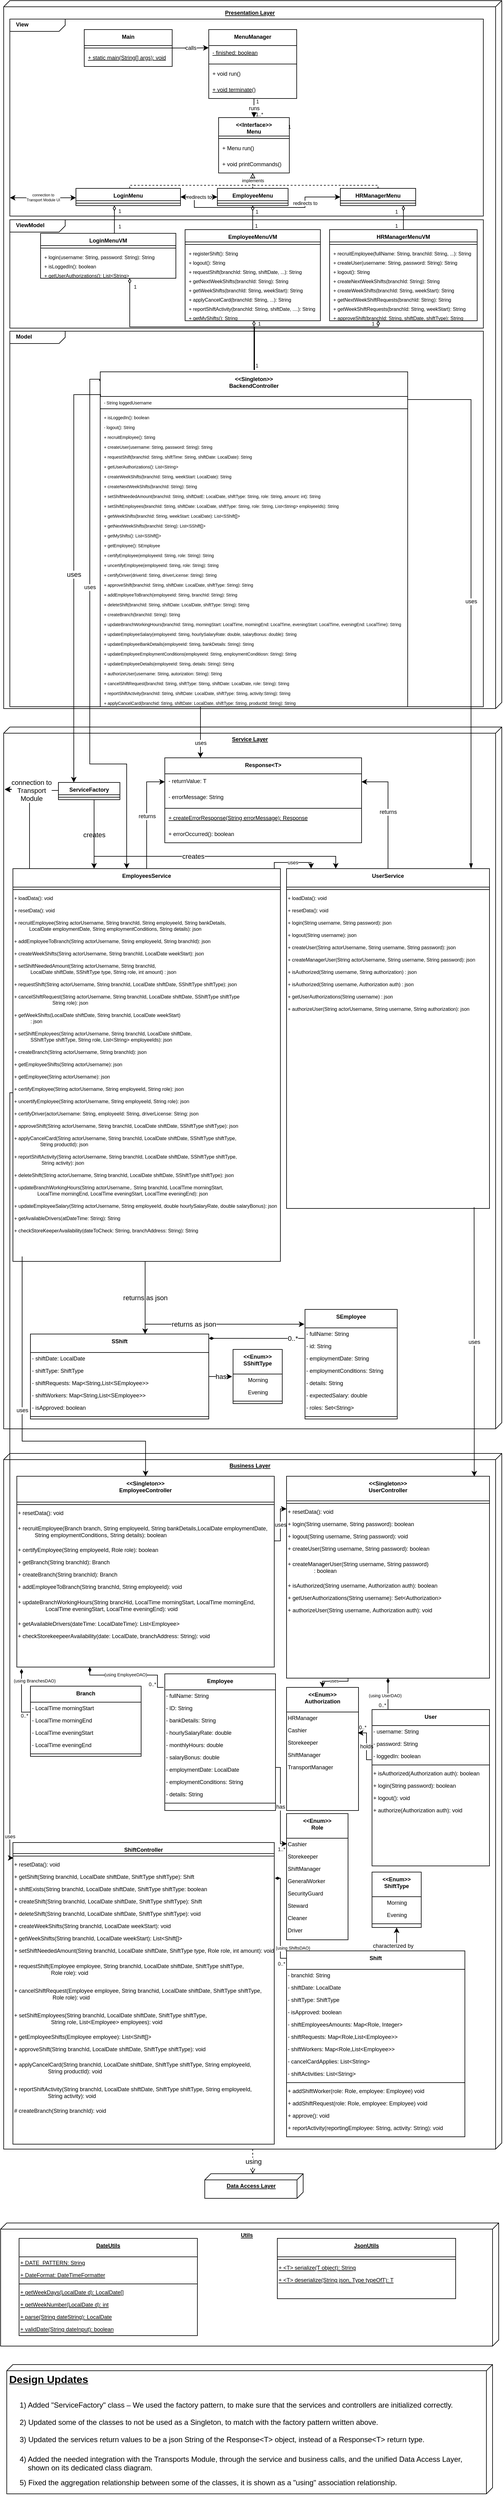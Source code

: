 <mxfile version="21.1.2" type="device">
  <diagram id="C5RBs43oDa-KdzZeNtuy" name="Page-1">
    <mxGraphModel dx="1816" dy="1751" grid="1" gridSize="10" guides="1" tooltips="1" connect="1" arrows="1" fold="1" page="1" pageScale="1" pageWidth="827" pageHeight="1169" math="0" shadow="0">
      <root>
        <mxCell id="WIyWlLk6GJQsqaUBKTNV-0" />
        <mxCell id="WIyWlLk6GJQsqaUBKTNV-1" parent="WIyWlLk6GJQsqaUBKTNV-0" />
        <mxCell id="3nhxtxOCKIJYej11kyEG-0" value="&lt;b style=&quot;font-size: 9px;&quot;&gt;Presentation Layer&lt;/b&gt;" style="verticalAlign=top;align=center;spacingTop=8;spacingLeft=2;spacingRight=12;shape=cube;size=10;direction=south;fontStyle=4;html=1;fontSize=9;" parent="WIyWlLk6GJQsqaUBKTNV-1" vertex="1">
          <mxGeometry x="-820" y="-1160" width="810" height="1150" as="geometry" />
        </mxCell>
        <mxCell id="yrnM3i_oS5V_zNQIPLy5-59" value="&lt;p style=&quot;margin:0px;margin-top:4px;margin-left:10px;text-align:left;&quot;&gt;&lt;b&gt;Model&lt;/b&gt;&lt;/p&gt;" style="html=1;shape=mxgraph.sysml.package;html=1;overflow=fill;whiteSpace=wrap;fontSize=9;" parent="WIyWlLk6GJQsqaUBKTNV-1" vertex="1">
          <mxGeometry x="-810" y="-623" width="770" height="610" as="geometry" />
        </mxCell>
        <mxCell id="yrnM3i_oS5V_zNQIPLy5-58" value="&lt;p style=&quot;margin:0px;margin-top:4px;margin-left:10px;text-align:left;&quot;&gt;&lt;b&gt;ViewModel&lt;/b&gt;&lt;/p&gt;" style="html=1;shape=mxgraph.sysml.package;html=1;overflow=fill;whiteSpace=wrap;fontSize=9;" parent="WIyWlLk6GJQsqaUBKTNV-1" vertex="1">
          <mxGeometry x="-810" y="-804" width="770" height="176" as="geometry" />
        </mxCell>
        <mxCell id="yrnM3i_oS5V_zNQIPLy5-57" value="&lt;p style=&quot;margin:0px;margin-top:4px;margin-left:10px;text-align:left;&quot;&gt;&lt;b&gt;View&lt;/b&gt;&lt;/p&gt;" style="html=1;shape=mxgraph.sysml.package;html=1;overflow=fill;whiteSpace=wrap;fontSize=9;" parent="WIyWlLk6GJQsqaUBKTNV-1" vertex="1">
          <mxGeometry x="-810" y="-1130" width="770" height="320" as="geometry" />
        </mxCell>
        <mxCell id="3nhxtxOCKIJYej11kyEG-1" value="&lt;&lt;Singleton&gt;&gt;&#xa;BackendController" style="swimlane;fontStyle=1;align=center;verticalAlign=top;childLayout=stackLayout;horizontal=1;startSize=40;horizontalStack=0;resizeParent=1;resizeParentMax=0;resizeLast=0;collapsible=1;marginBottom=0;fontSize=9;" parent="WIyWlLk6GJQsqaUBKTNV-1" vertex="1">
          <mxGeometry x="-663" y="-557" width="500" height="544" as="geometry" />
        </mxCell>
        <mxCell id="yrnM3i_oS5V_zNQIPLy5-46" value="- String loggedUsername" style="text;strokeColor=none;fillColor=none;align=left;verticalAlign=top;spacingLeft=4;spacingRight=4;overflow=hidden;rotatable=0;points=[[0,0.5],[1,0.5]];portConstraint=eastwest;fontStyle=0;fontSize=7;" parent="3nhxtxOCKIJYej11kyEG-1" vertex="1">
          <mxGeometry y="40" width="500" height="16" as="geometry" />
        </mxCell>
        <mxCell id="3nhxtxOCKIJYej11kyEG-7" value="" style="line;strokeWidth=1;fillColor=none;align=left;verticalAlign=middle;spacingTop=-1;spacingLeft=3;spacingRight=3;rotatable=0;labelPosition=right;points=[];portConstraint=eastwest;fontSize=9;" parent="3nhxtxOCKIJYej11kyEG-1" vertex="1">
          <mxGeometry y="56" width="500" height="8" as="geometry" />
        </mxCell>
        <mxCell id="yrnM3i_oS5V_zNQIPLy5-47" value="+ isLoggedIn(): boolean" style="text;strokeColor=none;fillColor=none;align=left;verticalAlign=top;spacingLeft=4;spacingRight=4;overflow=hidden;rotatable=0;points=[[0,0.5],[1,0.5]];portConstraint=eastwest;fontStyle=0;fontSize=7;" parent="3nhxtxOCKIJYej11kyEG-1" vertex="1">
          <mxGeometry y="64" width="500" height="16" as="geometry" />
        </mxCell>
        <mxCell id="yrnM3i_oS5V_zNQIPLy5-48" value="- logout(): String" style="text;strokeColor=none;fillColor=none;align=left;verticalAlign=top;spacingLeft=4;spacingRight=4;overflow=hidden;rotatable=0;points=[[0,0.5],[1,0.5]];portConstraint=eastwest;fontStyle=0;fontSize=7;" parent="3nhxtxOCKIJYej11kyEG-1" vertex="1">
          <mxGeometry y="80" width="500" height="16" as="geometry" />
        </mxCell>
        <mxCell id="yrnM3i_oS5V_zNQIPLy5-60" value="+ recruitEmployee(): String" style="text;strokeColor=none;fillColor=none;align=left;verticalAlign=top;spacingLeft=4;spacingRight=4;overflow=hidden;rotatable=0;points=[[0,0.5],[1,0.5]];portConstraint=eastwest;fontStyle=0;fontSize=7;" parent="3nhxtxOCKIJYej11kyEG-1" vertex="1">
          <mxGeometry y="96" width="500" height="16" as="geometry" />
        </mxCell>
        <mxCell id="yrnM3i_oS5V_zNQIPLy5-49" value="+ createUser(username: String, password: String): String" style="text;strokeColor=none;fillColor=none;align=left;verticalAlign=top;spacingLeft=4;spacingRight=4;overflow=hidden;rotatable=0;points=[[0,0.5],[1,0.5]];portConstraint=eastwest;fontStyle=0;fontSize=7;" parent="3nhxtxOCKIJYej11kyEG-1" vertex="1">
          <mxGeometry y="112" width="500" height="16" as="geometry" />
        </mxCell>
        <mxCell id="bhEWnd2NRkioedVnW9Wu-31" value="+ requestShift(branchId: String, shiftTime: String, shiftDate: LocalDate): String" style="text;strokeColor=none;fillColor=none;align=left;verticalAlign=top;spacingLeft=4;spacingRight=4;overflow=hidden;rotatable=0;points=[[0,0.5],[1,0.5]];portConstraint=eastwest;fontStyle=0;fontSize=7;" parent="3nhxtxOCKIJYej11kyEG-1" vertex="1">
          <mxGeometry y="128" width="500" height="16" as="geometry" />
        </mxCell>
        <mxCell id="yrnM3i_oS5V_zNQIPLy5-61" value="+ getUserAuthorizations(): List&lt;String&gt;" style="text;strokeColor=none;fillColor=none;align=left;verticalAlign=top;spacingLeft=4;spacingRight=4;overflow=hidden;rotatable=0;points=[[0,0.5],[1,0.5]];portConstraint=eastwest;fontStyle=0;fontSize=7;" parent="3nhxtxOCKIJYej11kyEG-1" vertex="1">
          <mxGeometry y="144" width="500" height="16" as="geometry" />
        </mxCell>
        <mxCell id="bhEWnd2NRkioedVnW9Wu-32" value="+ createWeekShifts(branchId: String, weekStart: LocalDate): String" style="text;strokeColor=none;fillColor=none;align=left;verticalAlign=top;spacingLeft=4;spacingRight=4;overflow=hidden;rotatable=0;points=[[0,0.5],[1,0.5]];portConstraint=eastwest;fontStyle=0;fontSize=7;" parent="3nhxtxOCKIJYej11kyEG-1" vertex="1">
          <mxGeometry y="160" width="500" height="16" as="geometry" />
        </mxCell>
        <mxCell id="bhEWnd2NRkioedVnW9Wu-33" value="+ createNextWeekShifts(branchId: String): String" style="text;strokeColor=none;fillColor=none;align=left;verticalAlign=top;spacingLeft=4;spacingRight=4;overflow=hidden;rotatable=0;points=[[0,0.5],[1,0.5]];portConstraint=eastwest;fontStyle=0;fontSize=7;" parent="3nhxtxOCKIJYej11kyEG-1" vertex="1">
          <mxGeometry y="176" width="500" height="16" as="geometry" />
        </mxCell>
        <mxCell id="bhEWnd2NRkioedVnW9Wu-34" value="+ setShiftNeededAmount(branchId: String, shiftDatE: LocalDate, shiftType: String, role: String, amount: int): String" style="text;strokeColor=none;fillColor=none;align=left;verticalAlign=top;spacingLeft=4;spacingRight=4;overflow=hidden;rotatable=0;points=[[0,0.5],[1,0.5]];portConstraint=eastwest;fontStyle=0;fontSize=7;" parent="3nhxtxOCKIJYej11kyEG-1" vertex="1">
          <mxGeometry y="192" width="500" height="16" as="geometry" />
        </mxCell>
        <mxCell id="bhEWnd2NRkioedVnW9Wu-35" value="+ setShiftEmployees(branchId: String, shiftDate: LocalDate, shiftType: String, role: String, List&lt;String&gt; employeeIds): String" style="text;strokeColor=none;fillColor=none;align=left;verticalAlign=top;spacingLeft=4;spacingRight=4;overflow=hidden;rotatable=0;points=[[0,0.5],[1,0.5]];portConstraint=eastwest;fontStyle=0;fontSize=7;" parent="3nhxtxOCKIJYej11kyEG-1" vertex="1">
          <mxGeometry y="208" width="500" height="16" as="geometry" />
        </mxCell>
        <mxCell id="yrnM3i_oS5V_zNQIPLy5-77" value="+ getWeekShifts(branchId: String, weekStart: LocalDate): List&lt;SShift[]&gt;" style="text;strokeColor=none;fillColor=none;align=left;verticalAlign=top;spacingLeft=4;spacingRight=4;overflow=hidden;rotatable=0;points=[[0,0.5],[1,0.5]];portConstraint=eastwest;fontStyle=0;fontSize=7;" parent="3nhxtxOCKIJYej11kyEG-1" vertex="1">
          <mxGeometry y="224" width="500" height="16" as="geometry" />
        </mxCell>
        <mxCell id="bhEWnd2NRkioedVnW9Wu-45" value="+ getNextWeekShifts(branchId: String): List&lt;SShift[]&gt;" style="text;strokeColor=none;fillColor=none;align=left;verticalAlign=top;spacingLeft=4;spacingRight=4;overflow=hidden;rotatable=0;points=[[0,0.5],[1,0.5]];portConstraint=eastwest;fontStyle=0;fontSize=7;" parent="3nhxtxOCKIJYej11kyEG-1" vertex="1">
          <mxGeometry y="240" width="500" height="16" as="geometry" />
        </mxCell>
        <mxCell id="bhEWnd2NRkioedVnW9Wu-46" value="+ getMyShifts(): List&lt;SShift[]&gt;" style="text;strokeColor=none;fillColor=none;align=left;verticalAlign=top;spacingLeft=4;spacingRight=4;overflow=hidden;rotatable=0;points=[[0,0.5],[1,0.5]];portConstraint=eastwest;fontStyle=0;fontSize=7;" parent="3nhxtxOCKIJYej11kyEG-1" vertex="1">
          <mxGeometry y="256" width="500" height="16" as="geometry" />
        </mxCell>
        <mxCell id="bhEWnd2NRkioedVnW9Wu-47" value="+ getEmployee(): SEmployee" style="text;strokeColor=none;fillColor=none;align=left;verticalAlign=top;spacingLeft=4;spacingRight=4;overflow=hidden;rotatable=0;points=[[0,0.5],[1,0.5]];portConstraint=eastwest;fontStyle=0;fontSize=7;" parent="3nhxtxOCKIJYej11kyEG-1" vertex="1">
          <mxGeometry y="272" width="500" height="16" as="geometry" />
        </mxCell>
        <mxCell id="bhEWnd2NRkioedVnW9Wu-48" value="+ certifyEmployee(employeeId: String, role: String): String" style="text;strokeColor=none;fillColor=none;align=left;verticalAlign=top;spacingLeft=4;spacingRight=4;overflow=hidden;rotatable=0;points=[[0,0.5],[1,0.5]];portConstraint=eastwest;fontStyle=0;fontSize=7;" parent="3nhxtxOCKIJYej11kyEG-1" vertex="1">
          <mxGeometry y="288" width="500" height="16" as="geometry" />
        </mxCell>
        <mxCell id="bhEWnd2NRkioedVnW9Wu-50" value="+ uncertifyEmployee(employeeId: String, role: String): String" style="text;strokeColor=none;fillColor=none;align=left;verticalAlign=top;spacingLeft=4;spacingRight=4;overflow=hidden;rotatable=0;points=[[0,0.5],[1,0.5]];portConstraint=eastwest;fontStyle=0;fontSize=7;" parent="3nhxtxOCKIJYej11kyEG-1" vertex="1">
          <mxGeometry y="304" width="500" height="16" as="geometry" />
        </mxCell>
        <mxCell id="bhEWnd2NRkioedVnW9Wu-49" value="+ certifyDriver(driverId: String, driverLicense: String): String" style="text;strokeColor=none;fillColor=none;align=left;verticalAlign=top;spacingLeft=4;spacingRight=4;overflow=hidden;rotatable=0;points=[[0,0.5],[1,0.5]];portConstraint=eastwest;fontStyle=0;fontSize=7;" parent="3nhxtxOCKIJYej11kyEG-1" vertex="1">
          <mxGeometry y="320" width="500" height="16" as="geometry" />
        </mxCell>
        <mxCell id="bhEWnd2NRkioedVnW9Wu-51" value="+ approveShift(branchId: String, shiftDate: LocalDate, shiftType: String): String" style="text;strokeColor=none;fillColor=none;align=left;verticalAlign=top;spacingLeft=4;spacingRight=4;overflow=hidden;rotatable=0;points=[[0,0.5],[1,0.5]];portConstraint=eastwest;fontStyle=0;fontSize=7;" parent="3nhxtxOCKIJYej11kyEG-1" vertex="1">
          <mxGeometry y="336" width="500" height="16" as="geometry" />
        </mxCell>
        <mxCell id="bhEWnd2NRkioedVnW9Wu-52" value="+ addEmployeeToBranch(employeeId: String, branchId: String): String" style="text;strokeColor=none;fillColor=none;align=left;verticalAlign=top;spacingLeft=4;spacingRight=4;overflow=hidden;rotatable=0;points=[[0,0.5],[1,0.5]];portConstraint=eastwest;fontStyle=0;fontSize=7;" parent="3nhxtxOCKIJYej11kyEG-1" vertex="1">
          <mxGeometry y="352" width="500" height="16" as="geometry" />
        </mxCell>
        <mxCell id="bhEWnd2NRkioedVnW9Wu-53" value="+ deleteShift(branchId: String, shiftDate: LocalDate, shiftType: String): String" style="text;strokeColor=none;fillColor=none;align=left;verticalAlign=top;spacingLeft=4;spacingRight=4;overflow=hidden;rotatable=0;points=[[0,0.5],[1,0.5]];portConstraint=eastwest;fontStyle=0;fontSize=7;" parent="3nhxtxOCKIJYej11kyEG-1" vertex="1">
          <mxGeometry y="368" width="500" height="16" as="geometry" />
        </mxCell>
        <mxCell id="bhEWnd2NRkioedVnW9Wu-54" value="+ createBranch(branchId: String): String" style="text;strokeColor=none;fillColor=none;align=left;verticalAlign=top;spacingLeft=4;spacingRight=4;overflow=hidden;rotatable=0;points=[[0,0.5],[1,0.5]];portConstraint=eastwest;fontStyle=0;fontSize=7;" parent="3nhxtxOCKIJYej11kyEG-1" vertex="1">
          <mxGeometry y="384" width="500" height="16" as="geometry" />
        </mxCell>
        <mxCell id="bhEWnd2NRkioedVnW9Wu-55" value="+ updateBranchWorkingHours(branchId: String, morningStart: LocalTime, morningEnd: LocalTime, eveningStart: LocalTime, eveningEnd: LocalTime): String" style="text;strokeColor=none;fillColor=none;align=left;verticalAlign=top;spacingLeft=4;spacingRight=4;overflow=hidden;rotatable=0;points=[[0,0.5],[1,0.5]];portConstraint=eastwest;fontStyle=0;fontSize=7;" parent="3nhxtxOCKIJYej11kyEG-1" vertex="1">
          <mxGeometry y="400" width="500" height="16" as="geometry" />
        </mxCell>
        <mxCell id="bhEWnd2NRkioedVnW9Wu-57" value="+ updateEmployeeSalary(employeeId: String, hourlySalaryRate: double, salaryBonus: double): String" style="text;strokeColor=none;fillColor=none;align=left;verticalAlign=top;spacingLeft=4;spacingRight=4;overflow=hidden;rotatable=0;points=[[0,0.5],[1,0.5]];portConstraint=eastwest;fontStyle=0;fontSize=7;" parent="3nhxtxOCKIJYej11kyEG-1" vertex="1">
          <mxGeometry y="416" width="500" height="16" as="geometry" />
        </mxCell>
        <mxCell id="bhEWnd2NRkioedVnW9Wu-63" value="+ updateEmployeeBankDetails(employeeId: String, bankDetails: String): String" style="text;strokeColor=none;fillColor=none;align=left;verticalAlign=top;spacingLeft=4;spacingRight=4;overflow=hidden;rotatable=0;points=[[0,0.5],[1,0.5]];portConstraint=eastwest;fontStyle=0;fontSize=7;" parent="3nhxtxOCKIJYej11kyEG-1" vertex="1">
          <mxGeometry y="432" width="500" height="16" as="geometry" />
        </mxCell>
        <mxCell id="bhEWnd2NRkioedVnW9Wu-64" value="+ updateEmployeeEmploymentConditions(employeeId: String, employmentConditiosn: String): String" style="text;strokeColor=none;fillColor=none;align=left;verticalAlign=top;spacingLeft=4;spacingRight=4;overflow=hidden;rotatable=0;points=[[0,0.5],[1,0.5]];portConstraint=eastwest;fontStyle=0;fontSize=7;" parent="3nhxtxOCKIJYej11kyEG-1" vertex="1">
          <mxGeometry y="448" width="500" height="16" as="geometry" />
        </mxCell>
        <mxCell id="bhEWnd2NRkioedVnW9Wu-65" value="+ updateEmployeeDetails(employeeId: String, details: String): String" style="text;strokeColor=none;fillColor=none;align=left;verticalAlign=top;spacingLeft=4;spacingRight=4;overflow=hidden;rotatable=0;points=[[0,0.5],[1,0.5]];portConstraint=eastwest;fontStyle=0;fontSize=7;" parent="3nhxtxOCKIJYej11kyEG-1" vertex="1">
          <mxGeometry y="464" width="500" height="16" as="geometry" />
        </mxCell>
        <mxCell id="bhEWnd2NRkioedVnW9Wu-58" value="+ authorizeUser(username: String, autorization: String): String" style="text;strokeColor=none;fillColor=none;align=left;verticalAlign=top;spacingLeft=4;spacingRight=4;overflow=hidden;rotatable=0;points=[[0,0.5],[1,0.5]];portConstraint=eastwest;fontStyle=0;fontSize=7;" parent="3nhxtxOCKIJYej11kyEG-1" vertex="1">
          <mxGeometry y="480" width="500" height="16" as="geometry" />
        </mxCell>
        <mxCell id="bhEWnd2NRkioedVnW9Wu-59" value="+ cancelShiftRequest(branchId: String, shiftType: Stirng, shiftDate: LocalDate, role: String): String" style="text;strokeColor=none;fillColor=none;align=left;verticalAlign=top;spacingLeft=4;spacingRight=4;overflow=hidden;rotatable=0;points=[[0,0.5],[1,0.5]];portConstraint=eastwest;fontStyle=0;fontSize=7;" parent="3nhxtxOCKIJYej11kyEG-1" vertex="1">
          <mxGeometry y="496" width="500" height="16" as="geometry" />
        </mxCell>
        <mxCell id="bhEWnd2NRkioedVnW9Wu-60" value="+ reportShiftActivity(branchId: String, shiftDate: LocalDate, shiftType: String, activity:String): String" style="text;strokeColor=none;fillColor=none;align=left;verticalAlign=top;spacingLeft=4;spacingRight=4;overflow=hidden;rotatable=0;points=[[0,0.5],[1,0.5]];portConstraint=eastwest;fontStyle=0;fontSize=7;" parent="3nhxtxOCKIJYej11kyEG-1" vertex="1">
          <mxGeometry y="512" width="500" height="16" as="geometry" />
        </mxCell>
        <mxCell id="bhEWnd2NRkioedVnW9Wu-61" value="+ applyCancelCard(branchid: String, shiftDate: LocalDate, shiftType: String, productId: String): String" style="text;strokeColor=none;fillColor=none;align=left;verticalAlign=top;spacingLeft=4;spacingRight=4;overflow=hidden;rotatable=0;points=[[0,0.5],[1,0.5]];portConstraint=eastwest;fontStyle=0;fontSize=7;" parent="3nhxtxOCKIJYej11kyEG-1" vertex="1">
          <mxGeometry y="528" width="500" height="16" as="geometry" />
        </mxCell>
        <mxCell id="3nhxtxOCKIJYej11kyEG-10" value="&lt;b style=&quot;font-size: 9px;&quot;&gt;Service Layer&lt;/b&gt;" style="verticalAlign=top;align=center;spacingTop=8;spacingLeft=2;spacingRight=12;shape=cube;size=10;direction=south;fontStyle=4;html=1;fontSize=9;" parent="WIyWlLk6GJQsqaUBKTNV-1" vertex="1">
          <mxGeometry x="-820" y="20" width="810" height="1140" as="geometry" />
        </mxCell>
        <mxCell id="3nhxtxOCKIJYej11kyEG-47" value="uses" style="edgeStyle=orthogonalEdgeStyle;rounded=0;orthogonalLoop=1;jettySize=auto;html=1;startArrow=none;startFill=0;endArrow=classic;endFill=1;fontSize=9;exitX=-0.002;exitY=0.027;exitDx=0;exitDy=0;exitPerimeter=0;" parent="WIyWlLk6GJQsqaUBKTNV-1" source="3nhxtxOCKIJYej11kyEG-1" edge="1">
          <mxGeometry x="-0.184" relative="1" as="geometry">
            <Array as="points">
              <mxPoint x="-664" y="-545" />
              <mxPoint x="-680" y="-545" />
              <mxPoint x="-680" y="80" />
              <mxPoint x="-620" y="80" />
            </Array>
            <mxPoint x="-620" y="250" as="targetPoint" />
            <mxPoint as="offset" />
            <mxPoint x="-520" y="-543" as="sourcePoint" />
          </mxGeometry>
        </mxCell>
        <mxCell id="3nhxtxOCKIJYej11kyEG-45" value="returns" style="edgeStyle=orthogonalEdgeStyle;rounded=0;orthogonalLoop=1;jettySize=auto;html=1;entryX=0;entryY=0.5;entryDx=0;entryDy=0;fontSize=9;" parent="WIyWlLk6GJQsqaUBKTNV-1" source="3nhxtxOCKIJYej11kyEG-15" target="3nhxtxOCKIJYej11kyEG-38" edge="1">
          <mxGeometry relative="1" as="geometry" />
        </mxCell>
        <mxCell id="3nhxtxOCKIJYej11kyEG-46" value="returns" style="edgeStyle=orthogonalEdgeStyle;rounded=0;orthogonalLoop=1;jettySize=auto;html=1;entryX=1;entryY=0.5;entryDx=0;entryDy=0;fontSize=9;" parent="WIyWlLk6GJQsqaUBKTNV-1" source="3nhxtxOCKIJYej11kyEG-23" target="3nhxtxOCKIJYej11kyEG-38" edge="1">
          <mxGeometry relative="1" as="geometry" />
        </mxCell>
        <mxCell id="3nhxtxOCKIJYej11kyEG-23" value="UserService" style="swimlane;fontStyle=1;align=center;verticalAlign=top;childLayout=stackLayout;horizontal=1;startSize=30;horizontalStack=0;resizeParent=1;resizeLast=0;collapsible=1;marginBottom=0;rounded=0;shadow=0;strokeWidth=1;fontSize=9;" parent="WIyWlLk6GJQsqaUBKTNV-1" vertex="1">
          <mxGeometry x="-360" y="250" width="330" height="552" as="geometry">
            <mxRectangle x="130" y="380" width="160" height="26" as="alternateBounds" />
          </mxGeometry>
        </mxCell>
        <mxCell id="3nhxtxOCKIJYej11kyEG-25" value="" style="line;html=1;strokeWidth=1;align=left;verticalAlign=middle;spacingTop=-1;spacingLeft=3;spacingRight=3;rotatable=0;labelPosition=right;points=[];portConstraint=eastwest;fontSize=9;" parent="3nhxtxOCKIJYej11kyEG-23" vertex="1">
          <mxGeometry y="30" width="330" height="8" as="geometry" />
        </mxCell>
        <mxCell id="yrnM3i_oS5V_zNQIPLy5-97" value="+ loadData(): void" style="text;html=1;align=left;verticalAlign=middle;resizable=0;points=[];autosize=1;strokeColor=none;fillColor=none;fontStyle=0;fontSize=8;" parent="3nhxtxOCKIJYej11kyEG-23" vertex="1">
          <mxGeometry y="38" width="330" height="20" as="geometry" />
        </mxCell>
        <mxCell id="yrnM3i_oS5V_zNQIPLy5-98" value="+ resetData(): void" style="text;html=1;align=left;verticalAlign=middle;resizable=0;points=[];autosize=1;strokeColor=none;fillColor=none;fontStyle=0;fontSize=8;" parent="3nhxtxOCKIJYej11kyEG-23" vertex="1">
          <mxGeometry y="58" width="330" height="20" as="geometry" />
        </mxCell>
        <mxCell id="tUeAErOg3bjmsSZB63ol-9" value="&lt;span style=&quot;font-size: 8px;&quot;&gt;+ login(String username, String password): json&lt;/span&gt;" style="text;html=1;align=left;verticalAlign=middle;resizable=0;points=[];autosize=1;strokeColor=none;fillColor=none;fontStyle=0;fontSize=8;" parent="3nhxtxOCKIJYej11kyEG-23" vertex="1">
          <mxGeometry y="78" width="330" height="20" as="geometry" />
        </mxCell>
        <mxCell id="tUeAErOg3bjmsSZB63ol-10" value="&lt;span style=&quot;font-size: 8px;&quot;&gt;+ logout(String username): json&lt;/span&gt;" style="text;html=1;align=left;verticalAlign=middle;resizable=0;points=[];autosize=1;strokeColor=none;fillColor=none;fontStyle=0;fontSize=8;" parent="3nhxtxOCKIJYej11kyEG-23" vertex="1">
          <mxGeometry y="98" width="330" height="20" as="geometry" />
        </mxCell>
        <mxCell id="tUeAErOg3bjmsSZB63ol-15" value="&lt;span style=&quot;font-size: 8px;&quot;&gt;+ createUser(String actorUsername, String username, String password): json&lt;/span&gt;" style="text;html=1;align=left;verticalAlign=middle;resizable=0;points=[];autosize=1;strokeColor=none;fillColor=none;fontStyle=0;fontSize=8;" parent="3nhxtxOCKIJYej11kyEG-23" vertex="1">
          <mxGeometry y="118" width="330" height="20" as="geometry" />
        </mxCell>
        <mxCell id="tUeAErOg3bjmsSZB63ol-21" value="&lt;span style=&quot;font-size: 8px;&quot;&gt;+ createManagerUser(String actorUsername, String username,&amp;nbsp;String password): json&lt;/span&gt;" style="text;html=1;align=left;verticalAlign=middle;resizable=0;points=[];autosize=1;strokeColor=none;fillColor=none;fontStyle=0;fontSize=8;" parent="3nhxtxOCKIJYej11kyEG-23" vertex="1">
          <mxGeometry y="138" width="330" height="20" as="geometry" />
        </mxCell>
        <mxCell id="tUeAErOg3bjmsSZB63ol-62" value="&lt;span style=&quot;font-size: 8px;&quot;&gt;+ isAuthorized(String username, String authorization) : json&lt;/span&gt;" style="text;html=1;align=left;verticalAlign=middle;resizable=0;points=[];autosize=1;strokeColor=none;fillColor=none;fontStyle=0;fontSize=8;" parent="3nhxtxOCKIJYej11kyEG-23" vertex="1">
          <mxGeometry y="158" width="330" height="20" as="geometry" />
        </mxCell>
        <mxCell id="8LfntfW58liq9RtOAsv0-3" value="&lt;span style=&quot;font-size: 8px;&quot;&gt;+ isAuthorized(String username, Authorization auth) : json&lt;/span&gt;" style="text;html=1;align=left;verticalAlign=middle;resizable=0;points=[];autosize=1;strokeColor=none;fillColor=none;fontStyle=0;fontSize=8;" parent="3nhxtxOCKIJYej11kyEG-23" vertex="1">
          <mxGeometry y="178" width="330" height="20" as="geometry" />
        </mxCell>
        <mxCell id="tUeAErOg3bjmsSZB63ol-63" value="&lt;span style=&quot;font-size: 8px;&quot;&gt;+ getUserAuthorizations(String username) : json&lt;/span&gt;" style="text;html=1;align=left;verticalAlign=middle;resizable=0;points=[];autosize=1;strokeColor=none;fillColor=none;fontStyle=0;fontSize=8;" parent="3nhxtxOCKIJYej11kyEG-23" vertex="1">
          <mxGeometry y="198" width="330" height="20" as="geometry" />
        </mxCell>
        <mxCell id="tUeAErOg3bjmsSZB63ol-117" value="&lt;span style=&quot;font-size: 8px;&quot;&gt;+ authorizeUser(String actorUsername, String username, String authorization): json&lt;/span&gt;" style="text;html=1;align=left;verticalAlign=middle;resizable=0;points=[];autosize=1;strokeColor=none;fillColor=none;fontStyle=0;fontSize=8;" parent="3nhxtxOCKIJYej11kyEG-23" vertex="1">
          <mxGeometry y="218" width="330" height="20" as="geometry" />
        </mxCell>
        <mxCell id="3nhxtxOCKIJYej11kyEG-36" value="Response&lt;T&gt;" style="swimlane;fontStyle=1;align=center;verticalAlign=top;childLayout=stackLayout;horizontal=1;startSize=26;horizontalStack=0;resizeParent=1;resizeParentMax=0;resizeLast=0;collapsible=1;marginBottom=0;fontSize=9;" parent="WIyWlLk6GJQsqaUBKTNV-1" vertex="1">
          <mxGeometry x="-558" y="70" width="320" height="138" as="geometry" />
        </mxCell>
        <mxCell id="3nhxtxOCKIJYej11kyEG-38" value="- returnValue: T" style="text;strokeColor=none;fillColor=none;align=left;verticalAlign=top;spacingLeft=4;spacingRight=4;overflow=hidden;rotatable=0;points=[[0,0.5],[1,0.5]];portConstraint=eastwest;fontSize=9;" parent="3nhxtxOCKIJYej11kyEG-36" vertex="1">
          <mxGeometry y="26" width="320" height="26" as="geometry" />
        </mxCell>
        <mxCell id="3nhxtxOCKIJYej11kyEG-39" value="- errorMessage: String" style="text;strokeColor=none;fillColor=none;align=left;verticalAlign=top;spacingLeft=4;spacingRight=4;overflow=hidden;rotatable=0;points=[[0,0.5],[1,0.5]];portConstraint=eastwest;fontStyle=0;fontSize=9;" parent="3nhxtxOCKIJYej11kyEG-36" vertex="1">
          <mxGeometry y="52" width="320" height="26" as="geometry" />
        </mxCell>
        <mxCell id="3nhxtxOCKIJYej11kyEG-37" value="" style="line;strokeWidth=1;fillColor=none;align=left;verticalAlign=middle;spacingTop=-1;spacingLeft=3;spacingRight=3;rotatable=0;labelPosition=right;points=[];portConstraint=eastwest;fontSize=9;" parent="3nhxtxOCKIJYej11kyEG-36" vertex="1">
          <mxGeometry y="78" width="320" height="8" as="geometry" />
        </mxCell>
        <mxCell id="tUeAErOg3bjmsSZB63ol-11" value="+ createErrorResponse(String errorMessage): Response" style="text;strokeColor=none;fillColor=none;align=left;verticalAlign=top;spacingLeft=4;spacingRight=4;overflow=hidden;rotatable=0;points=[[0,0.5],[1,0.5]];portConstraint=eastwest;fontStyle=4;fontSize=9;" parent="3nhxtxOCKIJYej11kyEG-36" vertex="1">
          <mxGeometry y="86" width="320" height="26" as="geometry" />
        </mxCell>
        <mxCell id="tUeAErOg3bjmsSZB63ol-12" value="+ errorOccurred(): boolean" style="text;strokeColor=none;fillColor=none;align=left;verticalAlign=top;spacingLeft=4;spacingRight=4;overflow=hidden;rotatable=0;points=[[0,0.5],[1,0.5]];portConstraint=eastwest;fontStyle=0;fontSize=9;" parent="3nhxtxOCKIJYej11kyEG-36" vertex="1">
          <mxGeometry y="112" width="320" height="26" as="geometry" />
        </mxCell>
        <mxCell id="3nhxtxOCKIJYej11kyEG-48" value="uses" style="edgeStyle=orthogonalEdgeStyle;rounded=0;orthogonalLoop=1;jettySize=auto;html=1;startArrow=none;startFill=0;endArrow=blockThin;endFill=1;strokeWidth=1;fontSize=9;exitX=1;exitY=0.5;exitDx=0;exitDy=0;" parent="WIyWlLk6GJQsqaUBKTNV-1" source="yrnM3i_oS5V_zNQIPLy5-46" edge="1">
          <mxGeometry relative="1" as="geometry">
            <mxPoint x="-120" y="-500" as="sourcePoint" />
            <mxPoint x="-60" y="250" as="targetPoint" />
            <Array as="points">
              <mxPoint x="-163" y="-512" />
              <mxPoint x="-60" y="-512" />
            </Array>
          </mxGeometry>
        </mxCell>
        <mxCell id="bhEWnd2NRkioedVnW9Wu-103" value="using" style="edgeStyle=orthogonalEdgeStyle;rounded=0;orthogonalLoop=1;jettySize=auto;html=1;dashed=1;endArrow=open;endFill=0;" parent="WIyWlLk6GJQsqaUBKTNV-1" source="3nhxtxOCKIJYej11kyEG-49" edge="1">
          <mxGeometry relative="1" as="geometry">
            <mxPoint x="-415" y="2370" as="targetPoint" />
          </mxGeometry>
        </mxCell>
        <mxCell id="3nhxtxOCKIJYej11kyEG-49" value="&lt;b style=&quot;font-size: 9px;&quot;&gt;Business Layer&lt;/b&gt;" style="verticalAlign=top;align=center;spacingTop=8;spacingLeft=2;spacingRight=12;shape=cube;size=10;direction=south;fontStyle=4;html=1;fontSize=9;" parent="WIyWlLk6GJQsqaUBKTNV-1" vertex="1">
          <mxGeometry x="-820" y="1200" width="810" height="1130" as="geometry" />
        </mxCell>
        <mxCell id="tUeAErOg3bjmsSZB63ol-16" value="uses" style="edgeStyle=orthogonalEdgeStyle;rounded=0;orthogonalLoop=1;jettySize=auto;html=1;entryX=0;entryY=0.617;entryDx=0;entryDy=0;entryPerimeter=0;startArrow=none;startFill=0;endArrow=classic;endFill=1;fontSize=9;" parent="WIyWlLk6GJQsqaUBKTNV-1" source="TPDy2men3T0ADZxq4F-W-15" edge="1">
          <mxGeometry relative="1" as="geometry">
            <Array as="points">
              <mxPoint x="-370" y="1342" />
              <mxPoint x="-370" y="1290" />
              <mxPoint x="-360" y="1290" />
            </Array>
            <mxPoint x="-360" y="1289.34" as="targetPoint" />
          </mxGeometry>
        </mxCell>
        <mxCell id="tUeAErOg3bjmsSZB63ol-20" value="uses" style="edgeStyle=orthogonalEdgeStyle;rounded=0;orthogonalLoop=1;jettySize=auto;html=1;startArrow=classic;startFill=1;endArrow=none;endFill=0;fontSize=9;" parent="WIyWlLk6GJQsqaUBKTNV-1" source="TPDy2men3T0ADZxq4F-W-15" edge="1">
          <mxGeometry x="0.103" relative="1" as="geometry">
            <mxPoint x="-790" y="880" as="targetPoint" />
            <Array as="points">
              <mxPoint x="-589" y="1180" />
              <mxPoint x="-790" y="1180" />
            </Array>
            <mxPoint as="offset" />
          </mxGeometry>
        </mxCell>
        <mxCell id="tUeAErOg3bjmsSZB63ol-171" value="(using EmployeeDAO)" style="edgeStyle=orthogonalEdgeStyle;rounded=0;orthogonalLoop=1;jettySize=auto;html=1;startArrow=diamondThin;startFill=1;endArrow=none;endFill=0;fontSize=7;" parent="WIyWlLk6GJQsqaUBKTNV-1" source="TPDy2men3T0ADZxq4F-W-15" edge="1">
          <mxGeometry x="-0.081" relative="1" as="geometry">
            <mxPoint x="-560" y="1580" as="targetPoint" />
            <Array as="points">
              <mxPoint x="-680" y="1560" />
              <mxPoint x="-570" y="1560" />
              <mxPoint x="-570" y="1580" />
            </Array>
            <mxPoint as="offset" />
          </mxGeometry>
        </mxCell>
        <mxCell id="TPDy2men3T0ADZxq4F-W-15" value="&lt;&lt;Singleton&gt;&gt;&#xa;EmployeeController" style="swimlane;fontStyle=1;align=center;verticalAlign=top;childLayout=stackLayout;horizontal=1;startSize=42;horizontalStack=0;resizeParent=1;resizeLast=0;collapsible=1;marginBottom=0;rounded=0;shadow=0;strokeWidth=1;fontSize=9;" parent="WIyWlLk6GJQsqaUBKTNV-1" vertex="1">
          <mxGeometry x="-798.63" y="1237" width="418.63" height="310" as="geometry">
            <mxRectangle x="130" y="380" width="160" height="26" as="alternateBounds" />
          </mxGeometry>
        </mxCell>
        <mxCell id="TPDy2men3T0ADZxq4F-W-18" value="" style="line;html=1;strokeWidth=1;align=left;verticalAlign=middle;spacingTop=-1;spacingLeft=3;spacingRight=3;rotatable=0;labelPosition=right;points=[];portConstraint=eastwest;fontSize=9;" parent="TPDy2men3T0ADZxq4F-W-15" vertex="1">
          <mxGeometry y="42" width="418.63" height="8" as="geometry" />
        </mxCell>
        <mxCell id="yrnM3i_oS5V_zNQIPLy5-100" value="+ resetData(): void" style="text;html=1;align=left;verticalAlign=middle;resizable=0;points=[];autosize=1;strokeColor=none;fillColor=none;fontStyle=0;fontSize=9;" parent="TPDy2men3T0ADZxq4F-W-15" vertex="1">
          <mxGeometry y="50" width="418.63" height="20" as="geometry" />
        </mxCell>
        <mxCell id="tUeAErOg3bjmsSZB63ol-26" value="+ recruitEmployee(Branch branch,&amp;nbsp;String employeeId, String bankDetails,LocalDate employmentDate,&lt;br&gt;&amp;nbsp; &amp;nbsp; &amp;nbsp; &amp;nbsp; &amp;nbsp; &amp;nbsp;String employmentConditions, String details): boolean" style="text;html=1;align=left;verticalAlign=middle;resizable=0;points=[];autosize=1;strokeColor=none;fillColor=none;fontStyle=0;fontSize=9;" parent="TPDy2men3T0ADZxq4F-W-15" vertex="1">
          <mxGeometry y="70" width="418.63" height="40" as="geometry" />
        </mxCell>
        <mxCell id="tUeAErOg3bjmsSZB63ol-190" value="+ certifyEmployee(String employeeId, Role role): boolean" style="text;html=1;align=left;verticalAlign=middle;resizable=0;points=[];autosize=1;strokeColor=none;fillColor=none;fontStyle=0;fontSize=9;" parent="TPDy2men3T0ADZxq4F-W-15" vertex="1">
          <mxGeometry y="110" width="418.63" height="20" as="geometry" />
        </mxCell>
        <mxCell id="tUeAErOg3bjmsSZB63ol-94" value="+ getBranch(String branchId): Branch" style="text;html=1;align=left;verticalAlign=middle;resizable=0;points=[];autosize=1;strokeColor=none;fillColor=none;fontStyle=0;fontSize=9;" parent="TPDy2men3T0ADZxq4F-W-15" vertex="1">
          <mxGeometry y="130" width="418.63" height="20" as="geometry" />
        </mxCell>
        <mxCell id="tUeAErOg3bjmsSZB63ol-95" value="&lt;span style=&quot;font-size: 9px;&quot;&gt;+ createBranch(String branchId): Branch&lt;/span&gt;" style="text;html=1;align=left;verticalAlign=middle;resizable=0;points=[];autosize=1;strokeColor=none;fillColor=none;fontStyle=0;fontSize=9;" parent="TPDy2men3T0ADZxq4F-W-15" vertex="1">
          <mxGeometry y="150" width="418.63" height="20" as="geometry" />
        </mxCell>
        <mxCell id="uiuGp3_7cZ-gmYXxnTxB-25" value="&lt;span style=&quot;font-size: 9px;&quot;&gt;+ addEmployeeToBranch(String branchId, String employeeId): void&lt;/span&gt;" style="text;html=1;align=left;verticalAlign=middle;resizable=0;points=[];autosize=1;strokeColor=none;fillColor=none;fontStyle=0;fontSize=9;" parent="TPDy2men3T0ADZxq4F-W-15" vertex="1">
          <mxGeometry y="170" width="418.63" height="20" as="geometry" />
        </mxCell>
        <mxCell id="uiuGp3_7cZ-gmYXxnTxB-26" value="&lt;span style=&quot;font-size: 9px;&quot;&gt;+ updateBranchWorkingHours(String brancHid, LocalTime morningStart, LocalTime morningEnd,&lt;br&gt;&amp;nbsp; &amp;nbsp; &amp;nbsp; &amp;nbsp; &amp;nbsp; &amp;nbsp; &amp;nbsp; &amp;nbsp; &amp;nbsp; LocalTime eveningStart, LocalTime eveningEnd): void&lt;br&gt;&lt;/span&gt;" style="text;html=1;align=left;verticalAlign=middle;resizable=0;points=[];autosize=1;strokeColor=none;fillColor=none;fontStyle=0;fontSize=9;" parent="TPDy2men3T0ADZxq4F-W-15" vertex="1">
          <mxGeometry y="190" width="418.63" height="40" as="geometry" />
        </mxCell>
        <mxCell id="bhEWnd2NRkioedVnW9Wu-172" value="&lt;span style=&quot;font-size: 9px;&quot;&gt;+ getAvailableDrivers(dateTime: LocalDateTime): List&amp;lt;Employee&amp;gt;&lt;br&gt;&lt;/span&gt;" style="text;html=1;align=left;verticalAlign=middle;resizable=0;points=[];autosize=1;strokeColor=none;fillColor=none;fontStyle=0;fontSize=9;" parent="TPDy2men3T0ADZxq4F-W-15" vertex="1">
          <mxGeometry y="230" width="418.63" height="20" as="geometry" />
        </mxCell>
        <mxCell id="bhEWnd2NRkioedVnW9Wu-173" value="&lt;span style=&quot;font-size: 9px;&quot;&gt;+ checkStorekeepeerAvailability(date: LocalDate, branchAddress: String): void&lt;br&gt;&lt;/span&gt;" style="text;html=1;align=left;verticalAlign=middle;resizable=0;points=[];autosize=1;strokeColor=none;fillColor=none;fontStyle=0;fontSize=9;" parent="TPDy2men3T0ADZxq4F-W-15" vertex="1">
          <mxGeometry y="250" width="418.63" height="20" as="geometry" />
        </mxCell>
        <mxCell id="tUeAErOg3bjmsSZB63ol-46" value="holds" style="edgeStyle=orthogonalEdgeStyle;rounded=0;orthogonalLoop=1;jettySize=auto;html=1;startArrow=none;startFill=0;endArrow=classic;endFill=1;entryX=0.991;entryY=0.694;entryDx=0;entryDy=0;entryPerimeter=0;exitX=-0.005;exitY=0.774;exitDx=0;exitDy=0;exitPerimeter=0;fontSize=9;" parent="WIyWlLk6GJQsqaUBKTNV-1" source="yrnM3i_oS5V_zNQIPLy5-0" target="tUeAErOg3bjmsSZB63ol-39" edge="1">
          <mxGeometry x="-0.106" relative="1" as="geometry">
            <mxPoint x="-154" y="1606" as="targetPoint" />
            <Array as="points">
              <mxPoint x="-230" y="1697" />
              <mxPoint x="-230" y="1654" />
            </Array>
            <mxPoint as="offset" />
          </mxGeometry>
        </mxCell>
        <mxCell id="TPDy2men3T0ADZxq4F-W-9" value="User" style="swimlane;fontStyle=1;align=center;verticalAlign=top;childLayout=stackLayout;horizontal=1;startSize=26;horizontalStack=0;resizeParent=1;resizeLast=0;collapsible=1;marginBottom=0;rounded=0;shadow=0;strokeWidth=1;fontSize=9;" parent="WIyWlLk6GJQsqaUBKTNV-1" vertex="1">
          <mxGeometry x="-221" y="1616" width="191" height="254" as="geometry">
            <mxRectangle x="130" y="380" width="160" height="26" as="alternateBounds" />
          </mxGeometry>
        </mxCell>
        <mxCell id="TPDy2men3T0ADZxq4F-W-69" value="- username: String" style="text;html=1;align=left;verticalAlign=middle;resizable=0;points=[];autosize=1;strokeColor=none;fillColor=none;fontSize=9;" parent="TPDy2men3T0ADZxq4F-W-9" vertex="1">
          <mxGeometry y="26" width="191" height="20" as="geometry" />
        </mxCell>
        <mxCell id="TPDy2men3T0ADZxq4F-W-72" value="- password: String" style="text;html=1;align=left;verticalAlign=middle;resizable=0;points=[];autosize=1;strokeColor=none;fillColor=none;fontSize=9;" parent="TPDy2men3T0ADZxq4F-W-9" vertex="1">
          <mxGeometry y="46" width="191" height="20" as="geometry" />
        </mxCell>
        <mxCell id="yrnM3i_oS5V_zNQIPLy5-0" value="- loggedIn: boolean" style="text;html=1;align=left;verticalAlign=middle;resizable=0;points=[];autosize=1;strokeColor=none;fillColor=none;fontSize=9;" parent="TPDy2men3T0ADZxq4F-W-9" vertex="1">
          <mxGeometry y="66" width="191" height="20" as="geometry" />
        </mxCell>
        <mxCell id="TPDy2men3T0ADZxq4F-W-12" value="" style="line;html=1;strokeWidth=1;align=left;verticalAlign=middle;spacingTop=-1;spacingLeft=3;spacingRight=3;rotatable=0;labelPosition=right;points=[];portConstraint=eastwest;fontSize=9;" parent="TPDy2men3T0ADZxq4F-W-9" vertex="1">
          <mxGeometry y="86" width="191" height="8" as="geometry" />
        </mxCell>
        <mxCell id="tUeAErOg3bjmsSZB63ol-22" value="&lt;span style=&quot;font-size: 9px;&quot;&gt;+ isAuthorized(Authorization auth): boolean&lt;/span&gt;" style="text;html=1;align=left;verticalAlign=middle;resizable=0;points=[];autosize=1;strokeColor=none;fillColor=none;fontStyle=0;fontSize=9;" parent="TPDy2men3T0ADZxq4F-W-9" vertex="1">
          <mxGeometry y="94" width="191" height="20" as="geometry" />
        </mxCell>
        <mxCell id="yrnM3i_oS5V_zNQIPLy5-1" value="&lt;span style=&quot;font-size: 9px;&quot;&gt;+ login(String password): boolean&lt;/span&gt;" style="text;html=1;align=left;verticalAlign=middle;resizable=0;points=[];autosize=1;strokeColor=none;fillColor=none;fontStyle=0;fontSize=9;" parent="TPDy2men3T0ADZxq4F-W-9" vertex="1">
          <mxGeometry y="114" width="191" height="20" as="geometry" />
        </mxCell>
        <mxCell id="yrnM3i_oS5V_zNQIPLy5-2" value="&lt;span style=&quot;font-size: 9px;&quot;&gt;+ logout(): void&lt;/span&gt;" style="text;html=1;align=left;verticalAlign=middle;resizable=0;points=[];autosize=1;strokeColor=none;fillColor=none;fontStyle=0;fontSize=9;" parent="TPDy2men3T0ADZxq4F-W-9" vertex="1">
          <mxGeometry y="134" width="191" height="20" as="geometry" />
        </mxCell>
        <mxCell id="uiuGp3_7cZ-gmYXxnTxB-28" value="&lt;span style=&quot;font-size: 9px;&quot;&gt;+ authorize(Authorization auth): void&lt;/span&gt;" style="text;html=1;align=left;verticalAlign=middle;resizable=0;points=[];autosize=1;strokeColor=none;fillColor=none;fontStyle=0;fontSize=9;" parent="TPDy2men3T0ADZxq4F-W-9" vertex="1">
          <mxGeometry y="154" width="191" height="20" as="geometry" />
        </mxCell>
        <mxCell id="tUeAErOg3bjmsSZB63ol-1" value="uses" style="edgeStyle=orthogonalEdgeStyle;rounded=0;orthogonalLoop=1;jettySize=auto;html=1;endArrow=none;endFill=0;exitX=0.925;exitY=0.001;exitDx=0;exitDy=0;startArrow=classic;startFill=1;exitPerimeter=0;fontSize=9;" parent="WIyWlLk6GJQsqaUBKTNV-1" source="TPDy2men3T0ADZxq4F-W-21" edge="1">
          <mxGeometry relative="1" as="geometry">
            <mxPoint x="-55" y="800" as="targetPoint" />
            <Array as="points">
              <mxPoint x="-55" y="1020" />
              <mxPoint x="-55" y="1020" />
            </Array>
          </mxGeometry>
        </mxCell>
        <mxCell id="tUeAErOg3bjmsSZB63ol-47" value="uses" style="edgeStyle=orthogonalEdgeStyle;rounded=0;orthogonalLoop=1;jettySize=auto;html=1;entryX=0.5;entryY=0;entryDx=0;entryDy=0;startArrow=none;startFill=0;endArrow=classic;endFill=1;fontSize=7;" parent="WIyWlLk6GJQsqaUBKTNV-1" target="tUeAErOg3bjmsSZB63ol-32" edge="1">
          <mxGeometry relative="1" as="geometry">
            <mxPoint x="-260" y="1565" as="sourcePoint" />
            <Array as="points">
              <mxPoint x="-260" y="1565" />
              <mxPoint x="-260" y="1570" />
              <mxPoint x="-301" y="1570" />
            </Array>
          </mxGeometry>
        </mxCell>
        <mxCell id="TPDy2men3T0ADZxq4F-W-21" value="&lt;&lt;Singleton&gt;&gt;&#xa;UserController" style="swimlane;fontStyle=1;align=center;verticalAlign=top;childLayout=stackLayout;horizontal=1;startSize=40;horizontalStack=0;resizeParent=1;resizeLast=0;collapsible=1;marginBottom=0;rounded=0;shadow=0;strokeWidth=1;fontSize=9;" parent="WIyWlLk6GJQsqaUBKTNV-1" vertex="1">
          <mxGeometry x="-360" y="1237" width="330" height="328" as="geometry">
            <mxRectangle x="130" y="380" width="160" height="26" as="alternateBounds" />
          </mxGeometry>
        </mxCell>
        <mxCell id="TPDy2men3T0ADZxq4F-W-24" value="" style="line;html=1;strokeWidth=1;align=left;verticalAlign=middle;spacingTop=-1;spacingLeft=3;spacingRight=3;rotatable=0;labelPosition=right;points=[];portConstraint=eastwest;fontSize=9;" parent="TPDy2men3T0ADZxq4F-W-21" vertex="1">
          <mxGeometry y="40" width="330" height="8" as="geometry" />
        </mxCell>
        <mxCell id="yrnM3i_oS5V_zNQIPLy5-99" value="+ resetData(): void" style="text;html=1;align=left;verticalAlign=middle;resizable=0;points=[];autosize=1;strokeColor=none;fillColor=none;fontStyle=0;fontSize=9;" parent="TPDy2men3T0ADZxq4F-W-21" vertex="1">
          <mxGeometry y="48" width="330" height="20" as="geometry" />
        </mxCell>
        <mxCell id="tUeAErOg3bjmsSZB63ol-17" value="+ login(String username, String password): boolean" style="text;html=1;align=left;verticalAlign=middle;resizable=0;points=[];autosize=1;strokeColor=none;fillColor=none;fontStyle=0;fontSize=9;" parent="TPDy2men3T0ADZxq4F-W-21" vertex="1">
          <mxGeometry y="68" width="330" height="20" as="geometry" />
        </mxCell>
        <mxCell id="tUeAErOg3bjmsSZB63ol-23" value="&lt;span style=&quot;font-size: 9px;&quot;&gt;+ logout(String username, String password): void&lt;/span&gt;" style="text;html=1;align=left;verticalAlign=middle;resizable=0;points=[];autosize=1;strokeColor=none;fillColor=none;fontStyle=0;fontSize=9;" parent="TPDy2men3T0ADZxq4F-W-21" vertex="1">
          <mxGeometry y="88" width="330" height="20" as="geometry" />
        </mxCell>
        <mxCell id="tUeAErOg3bjmsSZB63ol-24" value="&lt;span style=&quot;font-size: 9px;&quot;&gt;+ createUser(String username,&amp;nbsp;String password): boolean&lt;/span&gt;" style="text;html=1;align=left;verticalAlign=middle;resizable=0;points=[];autosize=1;strokeColor=none;fillColor=none;fontStyle=0;fontSize=9;" parent="TPDy2men3T0ADZxq4F-W-21" vertex="1">
          <mxGeometry y="108" width="330" height="20" as="geometry" />
        </mxCell>
        <mxCell id="yrnM3i_oS5V_zNQIPLy5-3" value="&lt;span style=&quot;font-size: 9px;&quot;&gt;+ createManagerUser(String username,&amp;nbsp;String password)&lt;br style=&quot;font-size: 9px;&quot;&gt;&amp;nbsp; &amp;nbsp; &amp;nbsp; &amp;nbsp; &amp;nbsp; &amp;nbsp; &amp;nbsp; &amp;nbsp; &amp;nbsp;: boolean&lt;/span&gt;" style="text;html=1;align=left;verticalAlign=middle;resizable=0;points=[];autosize=1;strokeColor=none;fillColor=none;fontStyle=0;fontSize=9;" parent="TPDy2men3T0ADZxq4F-W-21" vertex="1">
          <mxGeometry y="128" width="330" height="40" as="geometry" />
        </mxCell>
        <mxCell id="tUeAErOg3bjmsSZB63ol-25" value="&lt;span style=&quot;font-size: 9px;&quot;&gt;+ isAuthorized(String username, Authorization auth): boolean&lt;/span&gt;" style="text;html=1;align=left;verticalAlign=middle;resizable=0;points=[];autosize=1;strokeColor=none;fillColor=none;fontStyle=0;fontSize=9;" parent="TPDy2men3T0ADZxq4F-W-21" vertex="1">
          <mxGeometry y="168" width="330" height="20" as="geometry" />
        </mxCell>
        <mxCell id="tUeAErOg3bjmsSZB63ol-28" value="&lt;span style=&quot;font-size: 9px;&quot;&gt;+ getUserAuthorizations(String username): Set&amp;lt;Authorization&amp;gt;&lt;/span&gt;" style="text;html=1;align=left;verticalAlign=middle;resizable=0;points=[];autosize=1;strokeColor=none;fillColor=none;fontStyle=0;fontSize=9;" parent="TPDy2men3T0ADZxq4F-W-21" vertex="1">
          <mxGeometry y="188" width="330" height="20" as="geometry" />
        </mxCell>
        <mxCell id="tUeAErOg3bjmsSZB63ol-118" value="&lt;span style=&quot;font-size: 9px;&quot;&gt;+ authorizeUser(String username,&amp;nbsp;Authorization auth): void&lt;br style=&quot;font-size: 9px;&quot;&gt;&lt;/span&gt;" style="text;html=1;align=left;verticalAlign=middle;resizable=0;points=[];autosize=1;strokeColor=none;fillColor=none;fontStyle=0;fontSize=9;" parent="TPDy2men3T0ADZxq4F-W-21" vertex="1">
          <mxGeometry y="208" width="330" height="20" as="geometry" />
        </mxCell>
        <mxCell id="tUeAErOg3bjmsSZB63ol-0" value="uses" style="edgeStyle=orthogonalEdgeStyle;rounded=0;orthogonalLoop=1;jettySize=auto;html=1;fontSize=9;" parent="WIyWlLk6GJQsqaUBKTNV-1" source="3nhxtxOCKIJYej11kyEG-1" edge="1">
          <mxGeometry x="0.412" relative="1" as="geometry">
            <mxPoint x="-500" y="70" as="targetPoint" />
            <Array as="points">
              <mxPoint x="-500" y="70" />
            </Array>
            <mxPoint as="offset" />
          </mxGeometry>
        </mxCell>
        <mxCell id="tUeAErOg3bjmsSZB63ol-145" value="uses" style="edgeStyle=orthogonalEdgeStyle;rounded=0;orthogonalLoop=1;jettySize=auto;html=1;startArrow=none;startFill=0;endArrow=classic;endFill=1;entryX=0.002;entryY=0.052;entryDx=0;entryDy=0;entryPerimeter=0;fontSize=8;" parent="WIyWlLk6GJQsqaUBKTNV-1" source="3nhxtxOCKIJYej11kyEG-15" target="tUeAErOg3bjmsSZB63ol-132" edge="1">
          <mxGeometry x="0.933" relative="1" as="geometry">
            <mxPoint x="-830" y="1750" as="targetPoint" />
            <Array as="points">
              <mxPoint x="-810" y="614" />
              <mxPoint x="-810" y="1857" />
              <mxPoint x="-804" y="1857" />
            </Array>
            <mxPoint as="offset" />
          </mxGeometry>
        </mxCell>
        <mxCell id="bhEWnd2NRkioedVnW9Wu-121" style="edgeStyle=orthogonalEdgeStyle;rounded=0;orthogonalLoop=1;jettySize=auto;html=1;" parent="WIyWlLk6GJQsqaUBKTNV-1" edge="1">
          <mxGeometry relative="1" as="geometry">
            <mxPoint x="-818" y="121" as="targetPoint" />
            <mxPoint x="-778" y="251" as="sourcePoint" />
            <Array as="points">
              <mxPoint x="-778" y="121" />
            </Array>
          </mxGeometry>
        </mxCell>
        <mxCell id="3nhxtxOCKIJYej11kyEG-15" value="EmployeesService" style="swimlane;fontStyle=1;align=center;verticalAlign=top;childLayout=stackLayout;horizontal=1;startSize=30;horizontalStack=0;resizeParent=1;resizeLast=0;collapsible=1;marginBottom=0;rounded=0;shadow=0;strokeWidth=1;fontSize=9;" parent="WIyWlLk6GJQsqaUBKTNV-1" vertex="1">
          <mxGeometry x="-805" y="250" width="435" height="638" as="geometry">
            <mxRectangle x="130" y="380" width="160" height="26" as="alternateBounds" />
          </mxGeometry>
        </mxCell>
        <mxCell id="3nhxtxOCKIJYej11kyEG-18" value="" style="line;html=1;strokeWidth=1;align=left;verticalAlign=middle;spacingTop=-1;spacingLeft=3;spacingRight=3;rotatable=0;labelPosition=right;points=[];portConstraint=eastwest;fontSize=9;" parent="3nhxtxOCKIJYej11kyEG-15" vertex="1">
          <mxGeometry y="30" width="435" height="8" as="geometry" />
        </mxCell>
        <mxCell id="yrnM3i_oS5V_zNQIPLy5-79" value="+ loadData(): void" style="text;html=1;align=left;verticalAlign=middle;resizable=0;points=[];autosize=1;strokeColor=none;fillColor=none;fontStyle=0;fontSize=8;" parent="3nhxtxOCKIJYej11kyEG-15" vertex="1">
          <mxGeometry y="38" width="435" height="20" as="geometry" />
        </mxCell>
        <mxCell id="yrnM3i_oS5V_zNQIPLy5-80" value="+ resetData(): void" style="text;html=1;align=left;verticalAlign=middle;resizable=0;points=[];autosize=1;strokeColor=none;fillColor=none;fontStyle=0;fontSize=8;" parent="3nhxtxOCKIJYej11kyEG-15" vertex="1">
          <mxGeometry y="58" width="435" height="20" as="geometry" />
        </mxCell>
        <mxCell id="tUeAErOg3bjmsSZB63ol-3" value="&lt;span style=&quot;font-size: 8px;&quot;&gt;+ recruitEmployee(String actorUsername, String branchId, String employeeId, String bankDetails,&lt;br style=&quot;font-size: 8px;&quot;&gt;&amp;nbsp; &amp;nbsp; &amp;nbsp; &amp;nbsp; &amp;nbsp; &amp;nbsp;LocalDate employmentDate,&amp;nbsp;String employmentConditions, String details): json&lt;/span&gt;" style="text;html=1;align=left;verticalAlign=middle;resizable=0;points=[];autosize=1;strokeColor=none;fillColor=none;fontStyle=0;fontSize=8;" parent="3nhxtxOCKIJYej11kyEG-15" vertex="1">
          <mxGeometry y="78" width="435" height="30" as="geometry" />
        </mxCell>
        <mxCell id="uiuGp3_7cZ-gmYXxnTxB-4" value="&lt;span style=&quot;font-size: 8px;&quot;&gt;+ addEmployeeToBranch(String actorUsername, String employeeId, String branchId): json&lt;/span&gt;" style="text;html=1;align=left;verticalAlign=middle;resizable=0;points=[];autosize=1;strokeColor=none;fillColor=none;fontStyle=0;fontSize=8;" parent="3nhxtxOCKIJYej11kyEG-15" vertex="1">
          <mxGeometry y="108" width="435" height="20" as="geometry" />
        </mxCell>
        <mxCell id="tUeAErOg3bjmsSZB63ol-29" value="&lt;span style=&quot;font-size: 8px;&quot;&gt;+ createWeekShifts(String actorUsername, String branchId,&amp;nbsp;LocalDate weekStart): json&lt;/span&gt;" style="text;html=1;align=left;verticalAlign=middle;resizable=0;points=[];autosize=1;strokeColor=none;fillColor=none;fontStyle=0;fontSize=8;" parent="3nhxtxOCKIJYej11kyEG-15" vertex="1">
          <mxGeometry y="128" width="435" height="20" as="geometry" />
        </mxCell>
        <mxCell id="tUeAErOg3bjmsSZB63ol-83" value="&lt;span style=&quot;font-size: 8px;&quot;&gt;+ setShiftNeededAmount(String actorUsername, String branchId,&lt;br style=&quot;font-size: 8px;&quot;&gt;&amp;nbsp; &amp;nbsp; &amp;nbsp; &amp;nbsp; &amp;nbsp; &amp;nbsp; LocalDate shiftDate, SShiftType type, String role, int amount) : json&lt;/span&gt;" style="text;html=1;align=left;verticalAlign=middle;resizable=0;points=[];autosize=1;strokeColor=none;fillColor=none;fontStyle=0;fontSize=8;" parent="3nhxtxOCKIJYej11kyEG-15" vertex="1">
          <mxGeometry y="148" width="435" height="30" as="geometry" />
        </mxCell>
        <mxCell id="tUeAErOg3bjmsSZB63ol-30" value="&lt;span style=&quot;font-size: 8px;&quot;&gt;+ requestShift(String actorUsername, String branchId, LocalDate shiftDate, SShiftType shiftType): json&lt;/span&gt;" style="text;html=1;align=left;verticalAlign=middle;resizable=0;points=[];autosize=1;strokeColor=none;fillColor=none;fontStyle=0;fontSize=8;" parent="3nhxtxOCKIJYej11kyEG-15" vertex="1">
          <mxGeometry y="178" width="435" height="20" as="geometry" />
        </mxCell>
        <mxCell id="uiuGp3_7cZ-gmYXxnTxB-6" value="+ cancelShiftRequest(String actorUsername, String branchId, LocalDate shiftDate, SShiftType shiftType&lt;br style=&quot;font-size: 8px;&quot;&gt;&amp;nbsp; &amp;nbsp; &amp;nbsp; &amp;nbsp; &amp;nbsp; &amp;nbsp; &amp;nbsp; &amp;nbsp; &amp;nbsp; &amp;nbsp; &amp;nbsp; &amp;nbsp; &amp;nbsp; &amp;nbsp; String role): json" style="text;html=1;align=left;verticalAlign=middle;resizable=0;points=[];autosize=1;strokeColor=none;fillColor=none;fontStyle=0;fontSize=8;" parent="3nhxtxOCKIJYej11kyEG-15" vertex="1">
          <mxGeometry y="198" width="435" height="30" as="geometry" />
        </mxCell>
        <mxCell id="tUeAErOg3bjmsSZB63ol-31" value="&lt;span style=&quot;font-size: 8px;&quot;&gt;+ getWeekShifts(LocalDate shiftDate, String branchId, LocalDate weekStart)&lt;br style=&quot;font-size: 8px;&quot;&gt;&amp;nbsp; &amp;nbsp; &amp;nbsp; &amp;nbsp; &amp;nbsp; &amp;nbsp; : json&lt;/span&gt;" style="text;html=1;align=left;verticalAlign=middle;resizable=0;points=[];autosize=1;strokeColor=none;fillColor=none;fontStyle=0;fontSize=8;" parent="3nhxtxOCKIJYej11kyEG-15" vertex="1">
          <mxGeometry y="228" width="435" height="30" as="geometry" />
        </mxCell>
        <mxCell id="tUeAErOg3bjmsSZB63ol-82" value="&lt;span style=&quot;font-size: 8px;&quot;&gt;+ setShiftEmployees(String actorUsername, String branchId, LocalDate shiftDate,&lt;br style=&quot;font-size: 8px;&quot;&gt;&amp;nbsp; &amp;nbsp; &amp;nbsp; &amp;nbsp; &amp;nbsp; &amp;nbsp; SShiftType shiftType, String role,&amp;nbsp;List&amp;lt;String&amp;gt; employeeIds): json&lt;/span&gt;" style="text;html=1;align=left;verticalAlign=middle;resizable=0;points=[];autosize=1;strokeColor=none;fillColor=none;fontStyle=0;fontSize=8;" parent="3nhxtxOCKIJYej11kyEG-15" vertex="1">
          <mxGeometry y="258" width="435" height="30" as="geometry" />
        </mxCell>
        <mxCell id="tUeAErOg3bjmsSZB63ol-120" value="+ createBranch(String actorUsername, String branchId): json" style="text;html=1;align=left;verticalAlign=middle;resizable=0;points=[];autosize=1;strokeColor=none;fillColor=none;fontStyle=0;fontSize=8;" parent="3nhxtxOCKIJYej11kyEG-15" vertex="1">
          <mxGeometry y="288" width="435" height="20" as="geometry" />
        </mxCell>
        <mxCell id="yrnM3i_oS5V_zNQIPLy5-68" value="+ getEmployeeShifts(String actorUsername): json" style="text;html=1;align=left;verticalAlign=middle;resizable=0;points=[];autosize=1;strokeColor=none;fillColor=none;fontStyle=0;fontSize=8;" parent="3nhxtxOCKIJYej11kyEG-15" vertex="1">
          <mxGeometry y="308" width="435" height="20" as="geometry" />
        </mxCell>
        <mxCell id="uiuGp3_7cZ-gmYXxnTxB-8" value="+ getEmployee(String actorUsername): json" style="text;html=1;align=left;verticalAlign=middle;resizable=0;points=[];autosize=1;strokeColor=none;fillColor=none;fontStyle=0;fontSize=8;" parent="3nhxtxOCKIJYej11kyEG-15" vertex="1">
          <mxGeometry y="328" width="435" height="20" as="geometry" />
        </mxCell>
        <mxCell id="yrnM3i_oS5V_zNQIPLy5-78" value="+ certifyEmployee(String actorUsername, String employeeId, String role): json" style="text;html=1;align=left;verticalAlign=middle;resizable=0;points=[];autosize=1;strokeColor=none;fillColor=none;fontStyle=0;fontSize=8;" parent="3nhxtxOCKIJYej11kyEG-15" vertex="1">
          <mxGeometry y="348" width="435" height="20" as="geometry" />
        </mxCell>
        <mxCell id="uiuGp3_7cZ-gmYXxnTxB-5" value="+ uncertifyEmployee(String actorUsername, String employeeId, String role): json" style="text;html=1;align=left;verticalAlign=middle;resizable=0;points=[];autosize=1;strokeColor=none;fillColor=none;fontStyle=0;fontSize=8;" parent="3nhxtxOCKIJYej11kyEG-15" vertex="1">
          <mxGeometry y="368" width="435" height="20" as="geometry" />
        </mxCell>
        <mxCell id="bhEWnd2NRkioedVnW9Wu-86" value="+ certifyDriver(actorUsername: String, employeeId: String, driverLicense: String: json" style="text;html=1;align=left;verticalAlign=middle;resizable=0;points=[];autosize=1;strokeColor=none;fillColor=none;fontStyle=0;fontSize=8;" parent="3nhxtxOCKIJYej11kyEG-15" vertex="1">
          <mxGeometry y="388" width="435" height="20" as="geometry" />
        </mxCell>
        <mxCell id="uiuGp3_7cZ-gmYXxnTxB-9" value="+ approveShift(String actorUsername, String branchId, LocalDate shiftDate, SShiftType shiftType): json" style="text;html=1;align=left;verticalAlign=middle;resizable=0;points=[];autosize=1;strokeColor=none;fillColor=none;fontStyle=0;fontSize=8;" parent="3nhxtxOCKIJYej11kyEG-15" vertex="1">
          <mxGeometry y="408" width="435" height="20" as="geometry" />
        </mxCell>
        <mxCell id="8LfntfW58liq9RtOAsv0-0" value="+ applyCancelCard(String actorUsername, String branchId, LocalDate shiftDate, SShiftType shiftType,&lt;br style=&quot;font-size: 8px;&quot;&gt;&amp;nbsp; &amp;nbsp; &amp;nbsp; &amp;nbsp; &amp;nbsp; &amp;nbsp; &amp;nbsp; &amp;nbsp; &amp;nbsp; &amp;nbsp;String productId): json" style="text;html=1;align=left;verticalAlign=middle;resizable=0;points=[];autosize=1;strokeColor=none;fillColor=none;fontStyle=0;fontSize=8;" parent="3nhxtxOCKIJYej11kyEG-15" vertex="1">
          <mxGeometry y="428" width="435" height="30" as="geometry" />
        </mxCell>
        <mxCell id="uiuGp3_7cZ-gmYXxnTxB-13" value="+ reportShiftActivity(String actorUsername, String branchId, LocalDate shiftDate, SShiftType shiftType,&lt;br style=&quot;font-size: 8px;&quot;&gt;&amp;nbsp; &amp;nbsp; &amp;nbsp; &amp;nbsp; &amp;nbsp; &amp;nbsp; &amp;nbsp; &amp;nbsp; &amp;nbsp; &amp;nbsp; String activity): json" style="text;html=1;align=left;verticalAlign=middle;resizable=0;points=[];autosize=1;strokeColor=none;fillColor=none;fontStyle=0;fontSize=8;" parent="3nhxtxOCKIJYej11kyEG-15" vertex="1">
          <mxGeometry y="458" width="435" height="30" as="geometry" />
        </mxCell>
        <mxCell id="uiuGp3_7cZ-gmYXxnTxB-7" value="+ deleteShift(String actorUsername, String branchId, LocalDate shiftDate, SShiftType shiftType):&amp;nbsp;json" style="text;html=1;align=left;verticalAlign=middle;resizable=0;points=[];autosize=1;strokeColor=none;fillColor=none;fontStyle=0;fontSize=8;" parent="3nhxtxOCKIJYej11kyEG-15" vertex="1">
          <mxGeometry y="488" width="435" height="20" as="geometry" />
        </mxCell>
        <mxCell id="uiuGp3_7cZ-gmYXxnTxB-11" value="+ updateBranchWorkingHours(String actorUsername,. String branchId, LocalTime morningStart,&lt;br style=&quot;font-size: 8px;&quot;&gt;&amp;nbsp; &amp;nbsp; &amp;nbsp; &amp;nbsp; &amp;nbsp; &amp;nbsp; &amp;nbsp; &amp;nbsp; &amp;nbsp;LocalTime morningEnd, LocalTime eveningStart, LocalTime eveningEnd): json" style="text;html=1;align=left;verticalAlign=middle;resizable=0;points=[];autosize=1;strokeColor=none;fillColor=none;fontStyle=0;fontSize=8;" parent="3nhxtxOCKIJYej11kyEG-15" vertex="1">
          <mxGeometry y="508" width="435" height="30" as="geometry" />
        </mxCell>
        <mxCell id="uiuGp3_7cZ-gmYXxnTxB-10" value="+ updateEmployeeSalary(String actorUsername, String employeeId, double hourlySalaryRate, double salaryBonus): json" style="text;html=1;align=left;verticalAlign=middle;resizable=0;points=[];autosize=1;strokeColor=none;fillColor=none;fontStyle=0;fontSize=8;" parent="3nhxtxOCKIJYej11kyEG-15" vertex="1">
          <mxGeometry y="538" width="435" height="20" as="geometry" />
        </mxCell>
        <mxCell id="bhEWnd2NRkioedVnW9Wu-66" value="+ getAvailableDrivers(atDateTime: String): String" style="text;html=1;align=left;verticalAlign=middle;resizable=0;points=[];autosize=1;strokeColor=none;fillColor=none;fontStyle=0;fontSize=8;" parent="3nhxtxOCKIJYej11kyEG-15" vertex="1">
          <mxGeometry y="558" width="435" height="20" as="geometry" />
        </mxCell>
        <mxCell id="bhEWnd2NRkioedVnW9Wu-28" value="creates" style="edgeStyle=orthogonalEdgeStyle;rounded=0;orthogonalLoop=1;jettySize=auto;html=1;" parent="3nhxtxOCKIJYej11kyEG-15" edge="1">
          <mxGeometry relative="1" as="geometry">
            <mxPoint x="132" y="-110" as="sourcePoint" />
            <mxPoint x="132" as="targetPoint" />
            <Array as="points">
              <mxPoint x="132" />
              <mxPoint x="132" />
            </Array>
          </mxGeometry>
        </mxCell>
        <mxCell id="bhEWnd2NRkioedVnW9Wu-174" value="+ checkStoreKeeperAvailability(dateToCheck: Strring, branchAddress: String): String" style="text;html=1;align=left;verticalAlign=middle;resizable=0;points=[];autosize=1;strokeColor=none;fillColor=none;fontStyle=0;fontSize=8;" parent="3nhxtxOCKIJYej11kyEG-15" vertex="1">
          <mxGeometry y="578" width="435" height="20" as="geometry" />
        </mxCell>
        <mxCell id="tUeAErOg3bjmsSZB63ol-32" value="&lt;&lt;Enum&gt;&gt;&#xa;Authorization" style="swimlane;fontStyle=1;align=center;verticalAlign=top;childLayout=stackLayout;horizontal=1;startSize=40;horizontalStack=0;resizeParent=1;resizeLast=0;collapsible=1;marginBottom=0;rounded=0;shadow=0;strokeWidth=1;fontSize=9;" parent="WIyWlLk6GJQsqaUBKTNV-1" vertex="1">
          <mxGeometry x="-360" y="1580" width="117" height="200" as="geometry">
            <mxRectangle x="130" y="380" width="160" height="26" as="alternateBounds" />
          </mxGeometry>
        </mxCell>
        <mxCell id="tUeAErOg3bjmsSZB63ol-33" value="HRManager" style="text;html=1;align=left;verticalAlign=middle;resizable=0;points=[];autosize=1;strokeColor=none;fillColor=none;fontSize=9;" parent="tUeAErOg3bjmsSZB63ol-32" vertex="1">
          <mxGeometry y="40" width="117" height="20" as="geometry" />
        </mxCell>
        <mxCell id="tUeAErOg3bjmsSZB63ol-39" value="Cashier" style="text;html=1;align=left;verticalAlign=middle;resizable=0;points=[];autosize=1;strokeColor=none;fillColor=none;fontSize=9;" parent="tUeAErOg3bjmsSZB63ol-32" vertex="1">
          <mxGeometry y="60" width="117" height="20" as="geometry" />
        </mxCell>
        <mxCell id="tUeAErOg3bjmsSZB63ol-38" value="Storekeeper" style="text;html=1;align=left;verticalAlign=middle;resizable=0;points=[];autosize=1;strokeColor=none;fillColor=none;fontSize=9;" parent="tUeAErOg3bjmsSZB63ol-32" vertex="1">
          <mxGeometry y="80" width="117" height="20" as="geometry" />
        </mxCell>
        <mxCell id="tUeAErOg3bjmsSZB63ol-40" value="ShiftManager" style="text;html=1;align=left;verticalAlign=middle;resizable=0;points=[];autosize=1;strokeColor=none;fillColor=none;fontSize=9;" parent="tUeAErOg3bjmsSZB63ol-32" vertex="1">
          <mxGeometry y="100" width="117" height="20" as="geometry" />
        </mxCell>
        <mxCell id="tUeAErOg3bjmsSZB63ol-41" value="TransportManager" style="text;html=1;align=left;verticalAlign=middle;resizable=0;points=[];autosize=1;strokeColor=none;fillColor=none;fontSize=9;" parent="tUeAErOg3bjmsSZB63ol-32" vertex="1">
          <mxGeometry y="120" width="117" height="20" as="geometry" />
        </mxCell>
        <mxCell id="tUeAErOg3bjmsSZB63ol-56" value="Branch" style="swimlane;fontStyle=1;align=center;verticalAlign=top;childLayout=stackLayout;horizontal=1;startSize=26;horizontalStack=0;resizeParent=1;resizeLast=0;collapsible=1;marginBottom=0;rounded=0;shadow=0;strokeWidth=1;fontSize=9;" parent="WIyWlLk6GJQsqaUBKTNV-1" vertex="1">
          <mxGeometry x="-776.5" y="1578" width="180" height="114" as="geometry">
            <mxRectangle x="130" y="380" width="160" height="26" as="alternateBounds" />
          </mxGeometry>
        </mxCell>
        <mxCell id="tUeAErOg3bjmsSZB63ol-99" value="- LocalTime morningStart" style="text;html=1;align=left;verticalAlign=middle;resizable=0;points=[];autosize=1;strokeColor=none;fillColor=none;fontSize=9;" parent="tUeAErOg3bjmsSZB63ol-56" vertex="1">
          <mxGeometry y="26" width="180" height="20" as="geometry" />
        </mxCell>
        <mxCell id="uiuGp3_7cZ-gmYXxnTxB-14" value="- LocalTime morningEnd" style="text;html=1;align=left;verticalAlign=middle;resizable=0;points=[];autosize=1;strokeColor=none;fillColor=none;fontSize=9;" parent="tUeAErOg3bjmsSZB63ol-56" vertex="1">
          <mxGeometry y="46" width="180" height="20" as="geometry" />
        </mxCell>
        <mxCell id="uiuGp3_7cZ-gmYXxnTxB-15" value="- LocalTime eveningStart" style="text;html=1;align=left;verticalAlign=middle;resizable=0;points=[];autosize=1;strokeColor=none;fillColor=none;fontSize=9;" parent="tUeAErOg3bjmsSZB63ol-56" vertex="1">
          <mxGeometry y="66" width="180" height="20" as="geometry" />
        </mxCell>
        <mxCell id="uiuGp3_7cZ-gmYXxnTxB-16" value="- LocalTime eveningEnd" style="text;html=1;align=left;verticalAlign=middle;resizable=0;points=[];autosize=1;strokeColor=none;fillColor=none;fontSize=9;" parent="tUeAErOg3bjmsSZB63ol-56" vertex="1">
          <mxGeometry y="86" width="180" height="20" as="geometry" />
        </mxCell>
        <mxCell id="tUeAErOg3bjmsSZB63ol-60" value="" style="line;html=1;strokeWidth=1;align=left;verticalAlign=middle;spacingTop=-1;spacingLeft=3;spacingRight=3;rotatable=0;labelPosition=right;points=[];portConstraint=eastwest;fontSize=9;" parent="tUeAErOg3bjmsSZB63ol-56" vertex="1">
          <mxGeometry y="106" width="180" height="8" as="geometry" />
        </mxCell>
        <mxCell id="PrzoaaxdOy5b0EUcsDEy-1" value="has" style="edgeStyle=orthogonalEdgeStyle;rounded=0;orthogonalLoop=1;jettySize=auto;html=1;entryX=-0.019;entryY=0.209;entryDx=0;entryDy=0;entryPerimeter=0;" parent="WIyWlLk6GJQsqaUBKTNV-1" source="tUeAErOg3bjmsSZB63ol-79" target="tUeAErOg3bjmsSZB63ol-86" edge="1">
          <mxGeometry relative="1" as="geometry" />
        </mxCell>
        <mxCell id="PrzoaaxdOy5b0EUcsDEy-2" value="0..*" style="edgeStyle=orthogonalEdgeStyle;rounded=0;orthogonalLoop=1;jettySize=auto;html=1;entryX=-0.008;entryY=0.855;entryDx=0;entryDy=0;entryPerimeter=0;endArrow=none;endFill=0;startArrow=diamondThin;startFill=1;" parent="WIyWlLk6GJQsqaUBKTNV-1" source="tUeAErOg3bjmsSZB63ol-79" target="tUeAErOg3bjmsSZB63ol-106" edge="1">
          <mxGeometry x="0.759" relative="1" as="geometry">
            <Array as="points">
              <mxPoint x="-460" y="1013" />
              <mxPoint x="-460" y="1013" />
            </Array>
            <mxPoint as="offset" />
          </mxGeometry>
        </mxCell>
        <mxCell id="bhEWnd2NRkioedVnW9Wu-91" value="returns as json" style="edgeStyle=orthogonalEdgeStyle;rounded=0;orthogonalLoop=1;jettySize=auto;html=1;endArrow=none;endFill=0;startArrow=classic;startFill=1;" parent="WIyWlLk6GJQsqaUBKTNV-1" source="tUeAErOg3bjmsSZB63ol-79" edge="1">
          <mxGeometry relative="1" as="geometry">
            <mxPoint x="-590" y="888" as="targetPoint" />
            <Array as="points">
              <mxPoint x="-590" y="890" />
              <mxPoint x="-590" y="890" />
            </Array>
          </mxGeometry>
        </mxCell>
        <mxCell id="tUeAErOg3bjmsSZB63ol-79" value="SShift" style="swimlane;fontStyle=1;align=center;verticalAlign=top;childLayout=stackLayout;horizontal=1;startSize=30;horizontalStack=0;resizeParent=1;resizeLast=0;collapsible=1;marginBottom=0;rounded=0;shadow=0;strokeWidth=1;fontSize=9;" parent="WIyWlLk6GJQsqaUBKTNV-1" vertex="1">
          <mxGeometry x="-776.5" y="1006" width="290" height="138" as="geometry">
            <mxRectangle x="130" y="380" width="160" height="26" as="alternateBounds" />
          </mxGeometry>
        </mxCell>
        <mxCell id="tUeAErOg3bjmsSZB63ol-103" value="- shiftDate: LocalDate" style="text;html=1;align=left;verticalAlign=middle;resizable=0;points=[];autosize=1;strokeColor=none;fillColor=none;fontSize=9;" parent="tUeAErOg3bjmsSZB63ol-79" vertex="1">
          <mxGeometry y="30" width="290" height="20" as="geometry" />
        </mxCell>
        <mxCell id="tUeAErOg3bjmsSZB63ol-104" value="- shiftType: ShiftType" style="text;html=1;align=left;verticalAlign=middle;resizable=0;points=[];autosize=1;strokeColor=none;fillColor=none;fontSize=9;" parent="tUeAErOg3bjmsSZB63ol-79" vertex="1">
          <mxGeometry y="50" width="290" height="20" as="geometry" />
        </mxCell>
        <mxCell id="tUeAErOg3bjmsSZB63ol-80" value="- shiftRequests: Map&amp;lt;String,List&amp;lt;SEmployee&amp;gt;&amp;gt;" style="text;html=1;align=left;verticalAlign=middle;resizable=0;points=[];autosize=1;strokeColor=none;fillColor=none;fontSize=9;" parent="tUeAErOg3bjmsSZB63ol-79" vertex="1">
          <mxGeometry y="70" width="290" height="20" as="geometry" />
        </mxCell>
        <mxCell id="tUeAErOg3bjmsSZB63ol-84" value="- shiftWorkers: Map&amp;lt;String,List&amp;lt;SEmployee&amp;gt;&amp;gt;" style="text;html=1;align=left;verticalAlign=middle;resizable=0;points=[];autosize=1;strokeColor=none;fillColor=none;fontSize=9;" parent="tUeAErOg3bjmsSZB63ol-79" vertex="1">
          <mxGeometry y="90" width="290" height="20" as="geometry" />
        </mxCell>
        <mxCell id="yrnM3i_oS5V_zNQIPLy5-76" value="- isApproved: boolean" style="text;html=1;align=left;verticalAlign=middle;resizable=0;points=[];autosize=1;strokeColor=none;fillColor=none;fontSize=9;" parent="tUeAErOg3bjmsSZB63ol-79" vertex="1">
          <mxGeometry y="110" width="290" height="20" as="geometry" />
        </mxCell>
        <mxCell id="tUeAErOg3bjmsSZB63ol-81" value="" style="line;html=1;strokeWidth=1;align=left;verticalAlign=middle;spacingTop=-1;spacingLeft=3;spacingRight=3;rotatable=0;labelPosition=right;points=[];portConstraint=eastwest;fontSize=9;" parent="tUeAErOg3bjmsSZB63ol-79" vertex="1">
          <mxGeometry y="130" width="290" height="8" as="geometry" />
        </mxCell>
        <mxCell id="tUeAErOg3bjmsSZB63ol-85" value="&lt;&lt;Enum&gt;&gt;&#xa;SShiftType" style="swimlane;fontStyle=1;align=center;verticalAlign=top;childLayout=stackLayout;horizontal=1;startSize=40;horizontalStack=0;resizeParent=1;resizeLast=0;collapsible=1;marginBottom=0;rounded=0;shadow=0;strokeWidth=1;fontSize=9;" parent="WIyWlLk6GJQsqaUBKTNV-1" vertex="1">
          <mxGeometry x="-447" y="1031" width="80" height="88" as="geometry">
            <mxRectangle x="130" y="380" width="160" height="26" as="alternateBounds" />
          </mxGeometry>
        </mxCell>
        <mxCell id="tUeAErOg3bjmsSZB63ol-86" value="Morning" style="text;html=1;align=middle;verticalAlign=middle;resizable=0;points=[];autosize=1;strokeColor=none;fillColor=none;imageAlign=left;fontSize=9;" parent="tUeAErOg3bjmsSZB63ol-85" vertex="1">
          <mxGeometry y="40" width="80" height="20" as="geometry" />
        </mxCell>
        <mxCell id="tUeAErOg3bjmsSZB63ol-87" value="Evening" style="text;html=1;align=middle;verticalAlign=middle;resizable=0;points=[];autosize=1;strokeColor=none;fillColor=none;fontSize=9;" parent="tUeAErOg3bjmsSZB63ol-85" vertex="1">
          <mxGeometry y="60" width="80" height="20" as="geometry" />
        </mxCell>
        <mxCell id="tUeAErOg3bjmsSZB63ol-88" value="" style="line;html=1;strokeWidth=1;align=left;verticalAlign=middle;spacingTop=-1;spacingLeft=3;spacingRight=3;rotatable=0;labelPosition=right;points=[];portConstraint=eastwest;fontSize=9;" parent="tUeAErOg3bjmsSZB63ol-85" vertex="1">
          <mxGeometry y="80" width="80" height="8" as="geometry" />
        </mxCell>
        <mxCell id="tUeAErOg3bjmsSZB63ol-174" value="(using BranchesDAO)" style="edgeStyle=orthogonalEdgeStyle;rounded=0;orthogonalLoop=1;jettySize=auto;html=1;startArrow=diamondThin;startFill=1;endArrow=none;endFill=0;fontSize=7;entryX=-0.003;entryY=0.808;entryDx=0;entryDy=0;entryPerimeter=0;" parent="WIyWlLk6GJQsqaUBKTNV-1" target="tUeAErOg3bjmsSZB63ol-99" edge="1">
          <mxGeometry x="-0.524" y="21" relative="1" as="geometry">
            <Array as="points">
              <mxPoint x="-791" y="1620" />
            </Array>
            <mxPoint x="-791" y="1550" as="sourcePoint" />
            <mxPoint as="offset" />
            <mxPoint x="-764" y="1620" as="targetPoint" />
          </mxGeometry>
        </mxCell>
        <mxCell id="tUeAErOg3bjmsSZB63ol-105" value="SEmployee" style="swimlane;fontStyle=1;align=center;verticalAlign=top;childLayout=stackLayout;horizontal=1;startSize=30;horizontalStack=0;resizeParent=1;resizeLast=0;collapsible=1;marginBottom=0;rounded=0;shadow=0;strokeWidth=1;fontSize=9;" parent="WIyWlLk6GJQsqaUBKTNV-1" vertex="1">
          <mxGeometry x="-330" y="966" width="150" height="178" as="geometry">
            <mxRectangle x="130" y="380" width="160" height="26" as="alternateBounds" />
          </mxGeometry>
        </mxCell>
        <mxCell id="tUeAErOg3bjmsSZB63ol-106" value="- fullName: String" style="text;html=1;align=left;verticalAlign=middle;resizable=0;points=[];autosize=1;strokeColor=none;fillColor=none;fontSize=9;" parent="tUeAErOg3bjmsSZB63ol-105" vertex="1">
          <mxGeometry y="30" width="150" height="20" as="geometry" />
        </mxCell>
        <mxCell id="tUeAErOg3bjmsSZB63ol-107" value="- id: String" style="text;html=1;align=left;verticalAlign=middle;resizable=0;points=[];autosize=1;strokeColor=none;fillColor=none;fontSize=9;" parent="tUeAErOg3bjmsSZB63ol-105" vertex="1">
          <mxGeometry y="50" width="150" height="20" as="geometry" />
        </mxCell>
        <mxCell id="yrnM3i_oS5V_zNQIPLy5-75" value="- employmentDate: String" style="text;html=1;align=left;verticalAlign=middle;resizable=0;points=[];autosize=1;strokeColor=none;fillColor=none;fontSize=9;" parent="tUeAErOg3bjmsSZB63ol-105" vertex="1">
          <mxGeometry y="70" width="150" height="20" as="geometry" />
        </mxCell>
        <mxCell id="yrnM3i_oS5V_zNQIPLy5-72" value="- employmentConditions: String" style="text;html=1;align=left;verticalAlign=middle;resizable=0;points=[];autosize=1;strokeColor=none;fillColor=none;fontSize=9;" parent="tUeAErOg3bjmsSZB63ol-105" vertex="1">
          <mxGeometry y="90" width="150" height="20" as="geometry" />
        </mxCell>
        <mxCell id="yrnM3i_oS5V_zNQIPLy5-73" value="- details: String" style="text;html=1;align=left;verticalAlign=middle;resizable=0;points=[];autosize=1;strokeColor=none;fillColor=none;fontSize=9;" parent="tUeAErOg3bjmsSZB63ol-105" vertex="1">
          <mxGeometry y="110" width="150" height="20" as="geometry" />
        </mxCell>
        <mxCell id="yrnM3i_oS5V_zNQIPLy5-71" value="- expectedSalary: double" style="text;html=1;align=left;verticalAlign=middle;resizable=0;points=[];autosize=1;strokeColor=none;fillColor=none;fontSize=9;" parent="tUeAErOg3bjmsSZB63ol-105" vertex="1">
          <mxGeometry y="130" width="150" height="20" as="geometry" />
        </mxCell>
        <mxCell id="yrnM3i_oS5V_zNQIPLy5-74" value="- roles: Set&amp;lt;String&amp;gt;" style="text;html=1;align=left;verticalAlign=middle;resizable=0;points=[];autosize=1;strokeColor=none;fillColor=none;fontSize=9;" parent="tUeAErOg3bjmsSZB63ol-105" vertex="1">
          <mxGeometry y="150" width="150" height="20" as="geometry" />
        </mxCell>
        <mxCell id="tUeAErOg3bjmsSZB63ol-110" value="" style="line;html=1;strokeWidth=1;align=left;verticalAlign=middle;spacingTop=-1;spacingLeft=3;spacingRight=3;rotatable=0;labelPosition=right;points=[];portConstraint=eastwest;fontSize=9;" parent="tUeAErOg3bjmsSZB63ol-105" vertex="1">
          <mxGeometry y="170" width="150" height="8" as="geometry" />
        </mxCell>
        <mxCell id="tUeAErOg3bjmsSZB63ol-194" value="has" style="edgeStyle=orthogonalEdgeStyle;rounded=0;orthogonalLoop=1;jettySize=auto;html=1;entryX=0.008;entryY=0.472;entryDx=0;entryDy=0;entryPerimeter=0;startArrow=none;startFill=0;endArrow=classic;endFill=1;fontSize=9;" parent="WIyWlLk6GJQsqaUBKTNV-1" source="tUeAErOg3bjmsSZB63ol-124" target="tUeAErOg3bjmsSZB63ol-187" edge="1">
          <mxGeometry relative="1" as="geometry">
            <Array as="points">
              <mxPoint x="-370" y="1710" />
              <mxPoint x="-370" y="1834" />
              <mxPoint x="-359" y="1834" />
            </Array>
          </mxGeometry>
        </mxCell>
        <mxCell id="tUeAErOg3bjmsSZB63ol-124" value="Employee" style="swimlane;fontStyle=1;align=center;verticalAlign=top;childLayout=stackLayout;horizontal=1;startSize=26;horizontalStack=0;resizeParent=1;resizeLast=0;collapsible=1;marginBottom=0;rounded=0;shadow=0;strokeWidth=1;fontSize=9;" parent="WIyWlLk6GJQsqaUBKTNV-1" vertex="1">
          <mxGeometry x="-558" y="1558" width="180" height="222" as="geometry">
            <mxRectangle x="130" y="380" width="160" height="26" as="alternateBounds" />
          </mxGeometry>
        </mxCell>
        <mxCell id="tUeAErOg3bjmsSZB63ol-125" value="- fullName: String" style="text;html=1;align=left;verticalAlign=middle;resizable=0;points=[];autosize=1;strokeColor=none;fillColor=none;fontSize=9;" parent="tUeAErOg3bjmsSZB63ol-124" vertex="1">
          <mxGeometry y="26" width="180" height="20" as="geometry" />
        </mxCell>
        <mxCell id="tUeAErOg3bjmsSZB63ol-126" value="- ID: String" style="text;html=1;align=left;verticalAlign=middle;resizable=0;points=[];autosize=1;strokeColor=none;fillColor=none;fontSize=9;" parent="tUeAErOg3bjmsSZB63ol-124" vertex="1">
          <mxGeometry y="46" width="180" height="20" as="geometry" />
        </mxCell>
        <mxCell id="tUeAErOg3bjmsSZB63ol-128" value="- bankDetails: String" style="text;html=1;align=left;verticalAlign=middle;resizable=0;points=[];autosize=1;strokeColor=none;fillColor=none;fontSize=9;" parent="tUeAErOg3bjmsSZB63ol-124" vertex="1">
          <mxGeometry y="66" width="180" height="20" as="geometry" />
        </mxCell>
        <mxCell id="uiuGp3_7cZ-gmYXxnTxB-22" value="- hourlySalaryRate: double" style="text;html=1;align=left;verticalAlign=middle;resizable=0;points=[];autosize=1;strokeColor=none;fillColor=none;fontSize=9;" parent="tUeAErOg3bjmsSZB63ol-124" vertex="1">
          <mxGeometry y="86" width="180" height="20" as="geometry" />
        </mxCell>
        <mxCell id="uiuGp3_7cZ-gmYXxnTxB-23" value="- monthlyHours: double" style="text;html=1;align=left;verticalAlign=middle;resizable=0;points=[];autosize=1;strokeColor=none;fillColor=none;fontSize=9;" parent="tUeAErOg3bjmsSZB63ol-124" vertex="1">
          <mxGeometry y="106" width="180" height="20" as="geometry" />
        </mxCell>
        <mxCell id="uiuGp3_7cZ-gmYXxnTxB-24" value="- salaryBonus: double" style="text;html=1;align=left;verticalAlign=middle;resizable=0;points=[];autosize=1;strokeColor=none;fillColor=none;fontSize=9;" parent="tUeAErOg3bjmsSZB63ol-124" vertex="1">
          <mxGeometry y="126" width="180" height="20" as="geometry" />
        </mxCell>
        <mxCell id="tUeAErOg3bjmsSZB63ol-129" value="- employmentDate: LocalDate" style="text;html=1;align=left;verticalAlign=middle;resizable=0;points=[];autosize=1;strokeColor=none;fillColor=none;fontSize=9;" parent="tUeAErOg3bjmsSZB63ol-124" vertex="1">
          <mxGeometry y="146" width="180" height="20" as="geometry" />
        </mxCell>
        <mxCell id="tUeAErOg3bjmsSZB63ol-130" value="- employmentConditions: String" style="text;html=1;align=left;verticalAlign=middle;resizable=0;points=[];autosize=1;strokeColor=none;fillColor=none;fontSize=9;" parent="tUeAErOg3bjmsSZB63ol-124" vertex="1">
          <mxGeometry y="166" width="180" height="20" as="geometry" />
        </mxCell>
        <mxCell id="tUeAErOg3bjmsSZB63ol-131" value="- details: String" style="text;html=1;align=left;verticalAlign=middle;resizable=0;points=[];autosize=1;strokeColor=none;fillColor=none;fontSize=9;" parent="tUeAErOg3bjmsSZB63ol-124" vertex="1">
          <mxGeometry y="186" width="180" height="20" as="geometry" />
        </mxCell>
        <mxCell id="tUeAErOg3bjmsSZB63ol-127" value="" style="line;html=1;strokeWidth=1;align=left;verticalAlign=middle;spacingTop=-1;spacingLeft=3;spacingRight=3;rotatable=0;labelPosition=right;points=[];portConstraint=eastwest;fontSize=9;" parent="tUeAErOg3bjmsSZB63ol-124" vertex="1">
          <mxGeometry y="206" width="180" height="8" as="geometry" />
        </mxCell>
        <mxCell id="tUeAErOg3bjmsSZB63ol-132" value="ShiftController" style="swimlane;fontStyle=1;align=center;verticalAlign=top;childLayout=stackLayout;horizontal=1;startSize=18;horizontalStack=0;resizeParent=1;resizeLast=0;collapsible=1;marginBottom=0;rounded=0;shadow=0;strokeWidth=1;fontSize=9;" parent="WIyWlLk6GJQsqaUBKTNV-1" vertex="1">
          <mxGeometry x="-805" y="1832" width="425" height="490" as="geometry">
            <mxRectangle x="130" y="380" width="160" height="26" as="alternateBounds" />
          </mxGeometry>
        </mxCell>
        <mxCell id="tUeAErOg3bjmsSZB63ol-135" value="" style="line;html=1;strokeWidth=1;align=left;verticalAlign=middle;spacingTop=-1;spacingLeft=3;spacingRight=3;rotatable=0;labelPosition=right;points=[];portConstraint=eastwest;fontSize=9;" parent="tUeAErOg3bjmsSZB63ol-132" vertex="1">
          <mxGeometry y="18" width="425" height="8" as="geometry" />
        </mxCell>
        <mxCell id="bhEWnd2NRkioedVnW9Wu-175" value="+ resetData(): void" style="text;html=1;align=left;verticalAlign=middle;resizable=0;points=[];autosize=1;strokeColor=none;fillColor=none;fontStyle=0;fontSize=9;" parent="tUeAErOg3bjmsSZB63ol-132" vertex="1">
          <mxGeometry y="26" width="425" height="20" as="geometry" />
        </mxCell>
        <mxCell id="tUeAErOg3bjmsSZB63ol-136" value="+ getShift(String branchId, LocalDate shiftDate, ShiftType shiftType): Shift" style="text;html=1;align=left;verticalAlign=middle;resizable=0;points=[];autosize=1;strokeColor=none;fillColor=none;fontStyle=0;fontSize=9;" parent="tUeAErOg3bjmsSZB63ol-132" vertex="1">
          <mxGeometry y="46" width="425" height="20" as="geometry" />
        </mxCell>
        <mxCell id="yrnM3i_oS5V_zNQIPLy5-65" value="+ shiftExists(String branchId, LocalDate shiftDate, ShiftType shiftType: boolean" style="text;html=1;align=left;verticalAlign=middle;resizable=0;points=[];autosize=1;strokeColor=none;fillColor=none;fontStyle=0;fontSize=9;" parent="tUeAErOg3bjmsSZB63ol-132" vertex="1">
          <mxGeometry y="66" width="425" height="20" as="geometry" />
        </mxCell>
        <mxCell id="tUeAErOg3bjmsSZB63ol-137" value="&lt;span style=&quot;font-size: 9px;&quot;&gt;+ createShift(String branchId, LocalDate shiftDate, ShiftType shiftType): Shift&lt;/span&gt;" style="text;html=1;align=left;verticalAlign=middle;resizable=0;points=[];autosize=1;strokeColor=none;fillColor=none;fontStyle=0;fontSize=9;" parent="tUeAErOg3bjmsSZB63ol-132" vertex="1">
          <mxGeometry y="86" width="425" height="20" as="geometry" />
        </mxCell>
        <mxCell id="uiuGp3_7cZ-gmYXxnTxB-17" value="&lt;span style=&quot;font-size: 9px;&quot;&gt;+ deleteShift(String branchId, LocalDate shiftDate, ShiftType shiftType): void&lt;/span&gt;" style="text;html=1;align=left;verticalAlign=middle;resizable=0;points=[];autosize=1;strokeColor=none;fillColor=none;fontStyle=0;fontSize=9;" parent="tUeAErOg3bjmsSZB63ol-132" vertex="1">
          <mxGeometry y="106" width="425" height="20" as="geometry" />
        </mxCell>
        <mxCell id="tUeAErOg3bjmsSZB63ol-27" value="+ createWeekShifts(String branchId,&amp;nbsp;LocalDate weekStart): void" style="text;html=1;align=left;verticalAlign=middle;resizable=0;points=[];autosize=1;strokeColor=none;fillColor=none;fontStyle=0;fontSize=9;" parent="tUeAErOg3bjmsSZB63ol-132" vertex="1">
          <mxGeometry y="126" width="425" height="20" as="geometry" />
        </mxCell>
        <mxCell id="tUeAErOg3bjmsSZB63ol-55" value="+ getWeekShifts(String branchId, LocalDate weekStart): List&amp;lt;Shift[]&amp;gt;" style="text;html=1;align=left;verticalAlign=middle;resizable=0;points=[];autosize=1;strokeColor=none;fillColor=none;fontStyle=0;fontSize=9;" parent="tUeAErOg3bjmsSZB63ol-132" vertex="1">
          <mxGeometry y="146" width="425" height="20" as="geometry" />
        </mxCell>
        <mxCell id="tUeAErOg3bjmsSZB63ol-53" value="+ setShiftNeededAmount(String branchId,&amp;nbsp;LocalDate shiftDate, ShiftType type, Role role, int amount): void" style="text;html=1;align=left;verticalAlign=middle;resizable=0;points=[];autosize=1;strokeColor=none;fillColor=none;fontStyle=0;fontSize=9;" parent="tUeAErOg3bjmsSZB63ol-132" vertex="1">
          <mxGeometry y="166" width="425" height="20" as="geometry" />
        </mxCell>
        <mxCell id="tUeAErOg3bjmsSZB63ol-54" value="+ requestShift(Employee employee, String branchId,&amp;nbsp;LocalDate shiftDate, ShiftType shiftType,&lt;br&gt;&amp;nbsp; &amp;nbsp; &amp;nbsp; &amp;nbsp; &amp;nbsp; &amp;nbsp; &amp;nbsp; &amp;nbsp; &amp;nbsp; &amp;nbsp; &amp;nbsp; &amp;nbsp; Role role): void" style="text;html=1;align=left;verticalAlign=middle;resizable=0;points=[];autosize=1;strokeColor=none;fillColor=none;fontStyle=0;fontSize=9;" parent="tUeAErOg3bjmsSZB63ol-132" vertex="1">
          <mxGeometry y="186" width="425" height="40" as="geometry" />
        </mxCell>
        <mxCell id="uiuGp3_7cZ-gmYXxnTxB-18" value="+ cancelShiftRequest(Employee employee, String branchid, LocalDate shiftDate, ShiftType shiftType,&lt;br&gt;&amp;nbsp; &amp;nbsp; &amp;nbsp; &amp;nbsp; &amp;nbsp; &amp;nbsp; &amp;nbsp; &amp;nbsp; &amp;nbsp; &amp;nbsp; &amp;nbsp; &amp;nbsp; &amp;nbsp;Role role): void" style="text;html=1;align=left;verticalAlign=middle;resizable=0;points=[];autosize=1;strokeColor=none;fillColor=none;fontStyle=0;fontSize=9;" parent="tUeAErOg3bjmsSZB63ol-132" vertex="1">
          <mxGeometry y="226" width="425" height="40" as="geometry" />
        </mxCell>
        <mxCell id="tUeAErOg3bjmsSZB63ol-102" value="+ setShiftEmployees(String branchId,&amp;nbsp;LocalDate shiftDate,&amp;nbsp;ShiftType shiftType,&lt;br&gt;&amp;nbsp; &amp;nbsp; &amp;nbsp; &amp;nbsp; &amp;nbsp; &amp;nbsp; &amp;nbsp; &amp;nbsp; &amp;nbsp; &amp;nbsp; &amp;nbsp; &amp;nbsp; String role,&amp;nbsp;List&amp;lt;Employee&amp;gt; employees): void" style="text;html=1;align=left;verticalAlign=middle;resizable=0;points=[];autosize=1;strokeColor=none;fillColor=none;fontStyle=0;fontSize=9;" parent="tUeAErOg3bjmsSZB63ol-132" vertex="1">
          <mxGeometry y="266" width="425" height="40" as="geometry" />
        </mxCell>
        <mxCell id="yrnM3i_oS5V_zNQIPLy5-70" value="+ getEmployeeShifts(Employee employee): List&amp;lt;Shift[]&amp;gt;" style="text;html=1;align=left;verticalAlign=middle;resizable=0;points=[];autosize=1;strokeColor=none;fillColor=none;fontStyle=0;fontSize=9;" parent="tUeAErOg3bjmsSZB63ol-132" vertex="1">
          <mxGeometry y="306" width="425" height="20" as="geometry" />
        </mxCell>
        <mxCell id="uiuGp3_7cZ-gmYXxnTxB-19" value="+ approveShift(String branchId, LocalDate shiftDate, ShiftType shiftType): void" style="text;html=1;align=left;verticalAlign=middle;resizable=0;points=[];autosize=1;strokeColor=none;fillColor=none;fontStyle=0;fontSize=9;" parent="tUeAErOg3bjmsSZB63ol-132" vertex="1">
          <mxGeometry y="326" width="425" height="20" as="geometry" />
        </mxCell>
        <mxCell id="uiuGp3_7cZ-gmYXxnTxB-20" value="+ applyCancelCard(String branchId, LocalDate shiftDate, ShiftType shiftType, String employeeId,&lt;br&gt;&amp;nbsp; &amp;nbsp; &amp;nbsp; &amp;nbsp; &amp;nbsp; &amp;nbsp; &amp;nbsp; &amp;nbsp; &amp;nbsp; &amp;nbsp; &amp;nbsp; String productId): void" style="text;html=1;align=left;verticalAlign=middle;resizable=0;points=[];autosize=1;strokeColor=none;fillColor=none;fontStyle=0;fontSize=9;" parent="tUeAErOg3bjmsSZB63ol-132" vertex="1">
          <mxGeometry y="346" width="425" height="40" as="geometry" />
        </mxCell>
        <mxCell id="uiuGp3_7cZ-gmYXxnTxB-21" value="+ reportShiftActivity(String branchId, LocalDate shiftDate, ShiftType shiftType, String employeeId,&lt;br&gt;&amp;nbsp; &amp;nbsp; &amp;nbsp; &amp;nbsp; &amp;nbsp; &amp;nbsp; &amp;nbsp; &amp;nbsp; &amp;nbsp; &amp;nbsp; &amp;nbsp; String activity): void" style="text;html=1;align=left;verticalAlign=middle;resizable=0;points=[];autosize=1;strokeColor=none;fillColor=none;fontStyle=0;fontSize=9;" parent="tUeAErOg3bjmsSZB63ol-132" vertex="1">
          <mxGeometry y="386" width="425" height="40" as="geometry" />
        </mxCell>
        <mxCell id="yrnM3i_oS5V_zNQIPLy5-64" value="# createBranch(String branchId): void" style="text;html=1;align=left;verticalAlign=middle;resizable=0;points=[];autosize=1;strokeColor=none;fillColor=none;fontStyle=0;fontSize=9;" parent="tUeAErOg3bjmsSZB63ol-132" vertex="1">
          <mxGeometry y="426" width="425" height="20" as="geometry" />
        </mxCell>
        <mxCell id="tUeAErOg3bjmsSZB63ol-195" value="(using ShiftsDAO)" style="edgeStyle=orthogonalEdgeStyle;rounded=0;orthogonalLoop=1;jettySize=auto;html=1;startArrow=none;startFill=0;endArrow=diamondThin;endFill=1;fontSize=7;entryX=1.002;entryY=0.633;entryDx=0;entryDy=0;entryPerimeter=0;" parent="WIyWlLk6GJQsqaUBKTNV-1" source="tUeAErOg3bjmsSZB63ol-138" target="tUeAErOg3bjmsSZB63ol-136" edge="1">
          <mxGeometry x="-0.644" y="-20" relative="1" as="geometry">
            <Array as="points">
              <mxPoint x="-370" y="2020" />
              <mxPoint x="-370" y="1890" />
              <mxPoint x="-379" y="1890" />
            </Array>
            <mxPoint as="offset" />
            <mxPoint x="-370" y="1870" as="targetPoint" />
          </mxGeometry>
        </mxCell>
        <mxCell id="yrnM3i_oS5V_zNQIPLy5-109" value="characterized by" style="edgeStyle=orthogonalEdgeStyle;rounded=0;orthogonalLoop=1;jettySize=auto;html=1;entryX=0.5;entryY=1;entryDx=0;entryDy=0;fontSize=9;endArrow=classic;endFill=1;" parent="WIyWlLk6GJQsqaUBKTNV-1" source="tUeAErOg3bjmsSZB63ol-138" target="yrnM3i_oS5V_zNQIPLy5-105" edge="1">
          <mxGeometry relative="1" as="geometry">
            <Array as="points">
              <mxPoint x="-215" y="2000" />
              <mxPoint x="-181" y="2000" />
            </Array>
          </mxGeometry>
        </mxCell>
        <mxCell id="tUeAErOg3bjmsSZB63ol-138" value="Shift" style="swimlane;fontStyle=1;align=center;verticalAlign=top;childLayout=stackLayout;horizontal=1;startSize=30;horizontalStack=0;resizeParent=1;resizeLast=0;collapsible=1;marginBottom=0;rounded=0;shadow=0;strokeWidth=1;fontSize=9;" parent="WIyWlLk6GJQsqaUBKTNV-1" vertex="1">
          <mxGeometry x="-360" y="2008" width="290" height="302" as="geometry">
            <mxRectangle x="130" y="380" width="160" height="26" as="alternateBounds" />
          </mxGeometry>
        </mxCell>
        <mxCell id="bhEWnd2NRkioedVnW9Wu-198" value="- branchId: String" style="text;html=1;align=left;verticalAlign=middle;resizable=0;points=[];autosize=1;strokeColor=none;fillColor=none;fontSize=9;" parent="tUeAErOg3bjmsSZB63ol-138" vertex="1">
          <mxGeometry y="30" width="290" height="20" as="geometry" />
        </mxCell>
        <mxCell id="tUeAErOg3bjmsSZB63ol-139" value="- shiftDate: LocalDate" style="text;html=1;align=left;verticalAlign=middle;resizable=0;points=[];autosize=1;strokeColor=none;fillColor=none;fontSize=9;" parent="tUeAErOg3bjmsSZB63ol-138" vertex="1">
          <mxGeometry y="50" width="290" height="20" as="geometry" />
        </mxCell>
        <mxCell id="tUeAErOg3bjmsSZB63ol-140" value="- shiftType: ShiftType" style="text;html=1;align=left;verticalAlign=middle;resizable=0;points=[];autosize=1;strokeColor=none;fillColor=none;fontSize=9;" parent="tUeAErOg3bjmsSZB63ol-138" vertex="1">
          <mxGeometry y="70" width="290" height="20" as="geometry" />
        </mxCell>
        <mxCell id="yrnM3i_oS5V_zNQIPLy5-63" value="- isApproved: boolean" style="text;html=1;align=left;verticalAlign=middle;resizable=0;points=[];autosize=1;strokeColor=none;fillColor=none;fontSize=9;" parent="tUeAErOg3bjmsSZB63ol-138" vertex="1">
          <mxGeometry y="90" width="290" height="20" as="geometry" />
        </mxCell>
        <mxCell id="tUeAErOg3bjmsSZB63ol-166" value="- shiftEmployeesAmounts: Map&amp;lt;Role, Integer&amp;gt;" style="text;html=1;align=left;verticalAlign=middle;resizable=0;points=[];autosize=1;strokeColor=none;fillColor=none;fontSize=9;" parent="tUeAErOg3bjmsSZB63ol-138" vertex="1">
          <mxGeometry y="110" width="290" height="20" as="geometry" />
        </mxCell>
        <mxCell id="tUeAErOg3bjmsSZB63ol-141" value="- shiftRequests: Map&amp;lt;Role,List&amp;lt;Employee&amp;gt;&amp;gt;" style="text;html=1;align=left;verticalAlign=middle;resizable=0;points=[];autosize=1;strokeColor=none;fillColor=none;fontSize=9;" parent="tUeAErOg3bjmsSZB63ol-138" vertex="1">
          <mxGeometry y="130" width="290" height="20" as="geometry" />
        </mxCell>
        <mxCell id="tUeAErOg3bjmsSZB63ol-142" value="- shiftWorkers: Map&amp;lt;Role,List&amp;lt;Employee&amp;gt;&amp;gt;" style="text;html=1;align=left;verticalAlign=middle;resizable=0;points=[];autosize=1;strokeColor=none;fillColor=none;fontSize=9;" parent="tUeAErOg3bjmsSZB63ol-138" vertex="1">
          <mxGeometry y="150" width="290" height="20" as="geometry" />
        </mxCell>
        <mxCell id="yrnM3i_oS5V_zNQIPLy5-104" value="- cancelCardApplies: List&amp;lt;String&amp;gt;" style="text;html=1;align=left;verticalAlign=middle;resizable=0;points=[];autosize=1;strokeColor=none;fillColor=none;fontSize=9;" parent="tUeAErOg3bjmsSZB63ol-138" vertex="1">
          <mxGeometry y="170" width="290" height="20" as="geometry" />
        </mxCell>
        <mxCell id="PrzoaaxdOy5b0EUcsDEy-0" value="- shiftActivities: List&amp;lt;String&amp;gt;" style="text;html=1;align=left;verticalAlign=middle;resizable=0;points=[];autosize=1;strokeColor=none;fillColor=none;fontSize=9;" parent="tUeAErOg3bjmsSZB63ol-138" vertex="1">
          <mxGeometry y="190" width="290" height="20" as="geometry" />
        </mxCell>
        <mxCell id="tUeAErOg3bjmsSZB63ol-143" value="" style="line;html=1;strokeWidth=1;align=left;verticalAlign=middle;spacingTop=-1;spacingLeft=3;spacingRight=3;rotatable=0;labelPosition=right;points=[];portConstraint=eastwest;fontSize=9;" parent="tUeAErOg3bjmsSZB63ol-138" vertex="1">
          <mxGeometry y="210" width="290" height="8" as="geometry" />
        </mxCell>
        <mxCell id="bhEWnd2NRkioedVnW9Wu-116" value="+ addShiftWorker(role: Role, employee: Employee) void" style="text;html=1;align=left;verticalAlign=middle;resizable=0;points=[];autosize=1;strokeColor=none;fillColor=none;fontSize=9;" parent="tUeAErOg3bjmsSZB63ol-138" vertex="1">
          <mxGeometry y="218" width="290" height="20" as="geometry" />
        </mxCell>
        <mxCell id="bhEWnd2NRkioedVnW9Wu-118" value="+ addShiftRequest(role: Role, employee: Employee) void" style="text;html=1;align=left;verticalAlign=middle;resizable=0;points=[];autosize=1;strokeColor=none;fillColor=none;fontSize=9;" parent="tUeAErOg3bjmsSZB63ol-138" vertex="1">
          <mxGeometry y="238" width="290" height="20" as="geometry" />
        </mxCell>
        <mxCell id="uiuGp3_7cZ-gmYXxnTxB-30" value="+ approve(): void" style="text;html=1;align=left;verticalAlign=middle;resizable=0;points=[];autosize=1;strokeColor=none;fillColor=none;fontSize=9;" parent="tUeAErOg3bjmsSZB63ol-138" vertex="1">
          <mxGeometry y="258" width="290" height="20" as="geometry" />
        </mxCell>
        <mxCell id="bhEWnd2NRkioedVnW9Wu-120" value="+ reportActivity(reportingEmployee: String, activity: String): void" style="text;html=1;align=left;verticalAlign=middle;resizable=0;points=[];autosize=1;strokeColor=none;fillColor=none;fontSize=9;" parent="tUeAErOg3bjmsSZB63ol-138" vertex="1">
          <mxGeometry y="278" width="290" height="20" as="geometry" />
        </mxCell>
        <mxCell id="tUeAErOg3bjmsSZB63ol-146" value="&lt;b style=&quot;font-size: 9px;&quot;&gt;Utils&lt;/b&gt;" style="verticalAlign=top;align=center;spacingTop=8;spacingLeft=2;spacingRight=12;shape=cube;size=10;direction=south;fontStyle=4;html=1;fontSize=9;" parent="WIyWlLk6GJQsqaUBKTNV-1" vertex="1">
          <mxGeometry x="-825" y="2450" width="810" height="200" as="geometry" />
        </mxCell>
        <mxCell id="tUeAErOg3bjmsSZB63ol-147" value="DateUtils" style="swimlane;fontStyle=5;align=center;verticalAlign=top;childLayout=stackLayout;horizontal=1;startSize=30;horizontalStack=0;resizeParent=1;resizeLast=0;collapsible=1;marginBottom=0;rounded=0;shadow=0;strokeWidth=1;fontSize=9;" parent="WIyWlLk6GJQsqaUBKTNV-1" vertex="1">
          <mxGeometry x="-795" y="2475" width="290" height="158" as="geometry">
            <mxRectangle x="130" y="380" width="160" height="26" as="alternateBounds" />
          </mxGeometry>
        </mxCell>
        <mxCell id="yrnM3i_oS5V_zNQIPLy5-115" value="+ DATE_PATTERN: String" style="text;html=1;align=left;verticalAlign=middle;resizable=0;points=[];autosize=1;strokeColor=none;fillColor=none;fontStyle=4;fontSize=9;" parent="tUeAErOg3bjmsSZB63ol-147" vertex="1">
          <mxGeometry y="30" width="290" height="20" as="geometry" />
        </mxCell>
        <mxCell id="yrnM3i_oS5V_zNQIPLy5-116" value="+ DateFormat: DateTimeFormatter" style="text;html=1;align=left;verticalAlign=middle;resizable=0;points=[];autosize=1;strokeColor=none;fillColor=none;fontStyle=4;fontSize=9;" parent="tUeAErOg3bjmsSZB63ol-147" vertex="1">
          <mxGeometry y="50" width="290" height="20" as="geometry" />
        </mxCell>
        <mxCell id="tUeAErOg3bjmsSZB63ol-152" value="" style="line;html=1;strokeWidth=1;align=left;verticalAlign=middle;spacingTop=-1;spacingLeft=3;spacingRight=3;rotatable=0;labelPosition=right;points=[];portConstraint=eastwest;fontSize=9;" parent="tUeAErOg3bjmsSZB63ol-147" vertex="1">
          <mxGeometry y="70" width="290" height="8" as="geometry" />
        </mxCell>
        <mxCell id="tUeAErOg3bjmsSZB63ol-154" value="+ getWeekDays(LocalDate d): LocalDate[]" style="text;html=1;align=left;verticalAlign=middle;resizable=0;points=[];autosize=1;strokeColor=none;fillColor=none;fontStyle=4;fontSize=9;" parent="tUeAErOg3bjmsSZB63ol-147" vertex="1">
          <mxGeometry y="78" width="290" height="20" as="geometry" />
        </mxCell>
        <mxCell id="yrnM3i_oS5V_zNQIPLy5-113" value="+ getWeekNumber(LocalDate d): int" style="text;html=1;align=left;verticalAlign=middle;resizable=0;points=[];autosize=1;strokeColor=none;fillColor=none;fontStyle=4;fontSize=9;" parent="tUeAErOg3bjmsSZB63ol-147" vertex="1">
          <mxGeometry y="98" width="290" height="20" as="geometry" />
        </mxCell>
        <mxCell id="yrnM3i_oS5V_zNQIPLy5-114" value="+ parse(String dateString): LocalDate" style="text;html=1;align=left;verticalAlign=middle;resizable=0;points=[];autosize=1;strokeColor=none;fillColor=none;fontStyle=4;fontSize=9;" parent="tUeAErOg3bjmsSZB63ol-147" vertex="1">
          <mxGeometry y="118" width="290" height="20" as="geometry" />
        </mxCell>
        <mxCell id="yrnM3i_oS5V_zNQIPLy5-117" value="+ validDate(String dateInput): boolean" style="text;html=1;align=left;verticalAlign=middle;resizable=0;points=[];autosize=1;strokeColor=none;fillColor=none;fontStyle=4;fontSize=9;" parent="tUeAErOg3bjmsSZB63ol-147" vertex="1">
          <mxGeometry y="138" width="290" height="20" as="geometry" />
        </mxCell>
        <mxCell id="tUeAErOg3bjmsSZB63ol-155" value="JsonUtils" style="swimlane;fontStyle=5;align=center;verticalAlign=top;childLayout=stackLayout;horizontal=1;startSize=30;horizontalStack=0;resizeParent=1;resizeLast=0;collapsible=1;marginBottom=0;rounded=0;shadow=0;strokeWidth=1;fontSize=9;" parent="WIyWlLk6GJQsqaUBKTNV-1" vertex="1">
          <mxGeometry x="-375" y="2475" width="290" height="98" as="geometry">
            <mxRectangle x="130" y="380" width="160" height="26" as="alternateBounds" />
          </mxGeometry>
        </mxCell>
        <mxCell id="tUeAErOg3bjmsSZB63ol-156" value="" style="line;html=1;strokeWidth=1;align=left;verticalAlign=middle;spacingTop=-1;spacingLeft=3;spacingRight=3;rotatable=0;labelPosition=right;points=[];portConstraint=eastwest;fontSize=9;" parent="tUeAErOg3bjmsSZB63ol-155" vertex="1">
          <mxGeometry y="30" width="290" height="8" as="geometry" />
        </mxCell>
        <mxCell id="tUeAErOg3bjmsSZB63ol-158" value="+ &amp;lt;T&amp;gt; serialize(T object): String" style="text;html=1;align=left;verticalAlign=middle;resizable=0;points=[];autosize=1;strokeColor=none;fillColor=none;fontStyle=4;fontSize=9;" parent="tUeAErOg3bjmsSZB63ol-155" vertex="1">
          <mxGeometry y="38" width="290" height="20" as="geometry" />
        </mxCell>
        <mxCell id="yrnM3i_oS5V_zNQIPLy5-112" value="+ &amp;lt;T&amp;gt; deserialize(String json, Type typeOfT): T" style="text;html=1;align=left;verticalAlign=middle;resizable=0;points=[];autosize=1;strokeColor=none;fillColor=none;fontStyle=4;fontSize=9;" parent="tUeAErOg3bjmsSZB63ol-155" vertex="1">
          <mxGeometry y="58" width="290" height="20" as="geometry" />
        </mxCell>
        <mxCell id="tUeAErOg3bjmsSZB63ol-176" value="&lt;&lt;Enum&gt;&gt;&#xa;Role" style="swimlane;fontStyle=1;align=center;verticalAlign=top;childLayout=stackLayout;horizontal=1;startSize=40;horizontalStack=0;resizeParent=1;resizeLast=0;collapsible=1;marginBottom=0;rounded=0;shadow=0;strokeWidth=1;fontSize=9;" parent="WIyWlLk6GJQsqaUBKTNV-1" vertex="1">
          <mxGeometry x="-360" y="1785" width="100" height="205" as="geometry">
            <mxRectangle x="130" y="380" width="160" height="26" as="alternateBounds" />
          </mxGeometry>
        </mxCell>
        <mxCell id="tUeAErOg3bjmsSZB63ol-187" value="Cashier" style="text;html=1;align=left;verticalAlign=middle;resizable=0;points=[];autosize=1;strokeColor=none;fillColor=none;fontSize=9;" parent="tUeAErOg3bjmsSZB63ol-176" vertex="1">
          <mxGeometry y="40" width="100" height="20" as="geometry" />
        </mxCell>
        <mxCell id="tUeAErOg3bjmsSZB63ol-189" value="Storekeeper" style="text;html=1;align=left;verticalAlign=middle;resizable=0;points=[];autosize=1;strokeColor=none;fillColor=none;fontSize=9;" parent="tUeAErOg3bjmsSZB63ol-176" vertex="1">
          <mxGeometry y="60" width="100" height="20" as="geometry" />
        </mxCell>
        <mxCell id="tUeAErOg3bjmsSZB63ol-186" value="ShiftManager" style="text;html=1;align=left;verticalAlign=middle;resizable=0;points=[];autosize=1;strokeColor=none;fillColor=none;fontSize=9;" parent="tUeAErOg3bjmsSZB63ol-176" vertex="1">
          <mxGeometry y="80" width="100" height="20" as="geometry" />
        </mxCell>
        <mxCell id="yrnM3i_oS5V_zNQIPLy5-67" value="GeneralWorker" style="text;html=1;align=left;verticalAlign=middle;resizable=0;points=[];autosize=1;strokeColor=none;fillColor=none;fontSize=9;" parent="tUeAErOg3bjmsSZB63ol-176" vertex="1">
          <mxGeometry y="100" width="100" height="20" as="geometry" />
        </mxCell>
        <mxCell id="tUeAErOg3bjmsSZB63ol-193" value="SecurityGuard" style="text;html=1;align=left;verticalAlign=middle;resizable=0;points=[];autosize=1;strokeColor=none;fillColor=none;fontSize=9;" parent="tUeAErOg3bjmsSZB63ol-176" vertex="1">
          <mxGeometry y="120" width="100" height="20" as="geometry" />
        </mxCell>
        <mxCell id="tUeAErOg3bjmsSZB63ol-181" value="Steward" style="text;html=1;align=left;verticalAlign=middle;resizable=0;points=[];autosize=1;strokeColor=none;fillColor=none;fontSize=9;" parent="tUeAErOg3bjmsSZB63ol-176" vertex="1">
          <mxGeometry y="140" width="100" height="20" as="geometry" />
        </mxCell>
        <mxCell id="tUeAErOg3bjmsSZB63ol-192" value="Cleaner" style="text;html=1;align=left;verticalAlign=middle;resizable=0;points=[];autosize=1;strokeColor=none;fillColor=none;fontSize=9;" parent="tUeAErOg3bjmsSZB63ol-176" vertex="1">
          <mxGeometry y="160" width="100" height="20" as="geometry" />
        </mxCell>
        <mxCell id="yrnM3i_oS5V_zNQIPLy5-66" value="Driver" style="text;html=1;align=left;verticalAlign=middle;resizable=0;points=[];autosize=1;strokeColor=none;fillColor=none;fontSize=9;" parent="tUeAErOg3bjmsSZB63ol-176" vertex="1">
          <mxGeometry y="180" width="100" height="20" as="geometry" />
        </mxCell>
        <mxCell id="tUeAErOg3bjmsSZB63ol-18" value="(using UserDAO)" style="edgeStyle=orthogonalEdgeStyle;rounded=0;orthogonalLoop=1;jettySize=auto;html=1;startArrow=none;startFill=0;endArrow=diamondThin;endFill=1;entryX=0.5;entryY=1;entryDx=0;entryDy=0;fontSize=7;" parent="WIyWlLk6GJQsqaUBKTNV-1" source="TPDy2men3T0ADZxq4F-W-9" target="TPDy2men3T0ADZxq4F-W-21" edge="1">
          <mxGeometry x="-0.111" y="5" relative="1" as="geometry">
            <Array as="points">
              <mxPoint x="-195" y="1590" />
              <mxPoint x="-195" y="1590" />
            </Array>
            <mxPoint x="-230" y="1540" as="targetPoint" />
            <mxPoint as="offset" />
          </mxGeometry>
        </mxCell>
        <mxCell id="yrnM3i_oS5V_zNQIPLy5-125" value="calls" style="edgeStyle=orthogonalEdgeStyle;rounded=0;orthogonalLoop=1;jettySize=auto;html=1;entryX=-0.001;entryY=0.141;entryDx=0;entryDy=0;entryPerimeter=0;fontSize=9;endArrow=classic;endFill=1;" parent="WIyWlLk6GJQsqaUBKTNV-1" source="yrnM3i_oS5V_zNQIPLy5-11" target="yrnM3i_oS5V_zNQIPLy5-23" edge="1">
          <mxGeometry x="-0.004" relative="1" as="geometry">
            <mxPoint as="offset" />
          </mxGeometry>
        </mxCell>
        <mxCell id="yrnM3i_oS5V_zNQIPLy5-11" value="Main" style="swimlane;fontStyle=1;align=center;verticalAlign=top;childLayout=stackLayout;horizontal=1;startSize=26;horizontalStack=0;resizeParent=1;resizeParentMax=0;resizeLast=0;collapsible=1;marginBottom=0;fontSize=9;" parent="WIyWlLk6GJQsqaUBKTNV-1" vertex="1">
          <mxGeometry x="-689" y="-1113" width="143" height="60" as="geometry" />
        </mxCell>
        <mxCell id="yrnM3i_oS5V_zNQIPLy5-14" value="" style="line;strokeWidth=1;fillColor=none;align=left;verticalAlign=middle;spacingTop=-1;spacingLeft=3;spacingRight=3;rotatable=0;labelPosition=right;points=[];portConstraint=eastwest;fontSize=9;" parent="yrnM3i_oS5V_zNQIPLy5-11" vertex="1">
          <mxGeometry y="26" width="143" height="8" as="geometry" />
        </mxCell>
        <mxCell id="yrnM3i_oS5V_zNQIPLy5-15" value="+ static main(String[] args): void" style="text;strokeColor=none;fillColor=none;align=left;verticalAlign=top;spacingLeft=4;spacingRight=4;overflow=hidden;rotatable=0;points=[[0,0.5],[1,0.5]];portConstraint=eastwest;fontStyle=4;fontSize=9;" parent="yrnM3i_oS5V_zNQIPLy5-11" vertex="1">
          <mxGeometry y="34" width="143" height="26" as="geometry" />
        </mxCell>
        <mxCell id="yrnM3i_oS5V_zNQIPLy5-126" value="runs" style="edgeStyle=orthogonalEdgeStyle;rounded=0;orthogonalLoop=1;jettySize=auto;html=1;entryX=0.5;entryY=0;entryDx=0;entryDy=0;fontSize=9;endArrow=block;endFill=1;startArrow=none;startFill=0;" parent="WIyWlLk6GJQsqaUBKTNV-1" source="yrnM3i_oS5V_zNQIPLy5-16" target="yrnM3i_oS5V_zNQIPLy5-19" edge="1">
          <mxGeometry x="-0.009" relative="1" as="geometry">
            <Array as="points">
              <mxPoint x="-413" y="-990" />
              <mxPoint x="-413" y="-990" />
            </Array>
            <mxPoint as="offset" />
          </mxGeometry>
        </mxCell>
        <mxCell id="yrnM3i_oS5V_zNQIPLy5-16" value="MenuManager" style="swimlane;fontStyle=1;align=center;verticalAlign=top;childLayout=stackLayout;horizontal=1;startSize=26;horizontalStack=0;resizeParent=1;resizeParentMax=0;resizeLast=0;collapsible=1;marginBottom=0;fontSize=9;" parent="WIyWlLk6GJQsqaUBKTNV-1" vertex="1">
          <mxGeometry x="-486.5" y="-1113" width="143" height="112" as="geometry" />
        </mxCell>
        <mxCell id="yrnM3i_oS5V_zNQIPLy5-23" value="- finished: boolean" style="text;strokeColor=none;fillColor=none;align=left;verticalAlign=top;spacingLeft=4;spacingRight=4;overflow=hidden;rotatable=0;points=[[0,0.5],[1,0.5]];portConstraint=eastwest;fontStyle=4;fontSize=9;" parent="yrnM3i_oS5V_zNQIPLy5-16" vertex="1">
          <mxGeometry y="26" width="143" height="26" as="geometry" />
        </mxCell>
        <mxCell id="yrnM3i_oS5V_zNQIPLy5-17" value="" style="line;strokeWidth=1;fillColor=none;align=left;verticalAlign=middle;spacingTop=-1;spacingLeft=3;spacingRight=3;rotatable=0;labelPosition=right;points=[];portConstraint=eastwest;fontSize=9;" parent="yrnM3i_oS5V_zNQIPLy5-16" vertex="1">
          <mxGeometry y="52" width="143" height="8" as="geometry" />
        </mxCell>
        <mxCell id="yrnM3i_oS5V_zNQIPLy5-18" value="+ void run()" style="text;strokeColor=none;fillColor=none;align=left;verticalAlign=top;spacingLeft=4;spacingRight=4;overflow=hidden;rotatable=0;points=[[0,0.5],[1,0.5]];portConstraint=eastwest;fontStyle=0;fontSize=9;" parent="yrnM3i_oS5V_zNQIPLy5-16" vertex="1">
          <mxGeometry y="60" width="143" height="26" as="geometry" />
        </mxCell>
        <mxCell id="yrnM3i_oS5V_zNQIPLy5-24" value="+ void terminate()" style="text;strokeColor=none;fillColor=none;align=left;verticalAlign=top;spacingLeft=4;spacingRight=4;overflow=hidden;rotatable=0;points=[[0,0.5],[1,0.5]];portConstraint=eastwest;fontStyle=4;fontSize=9;" parent="yrnM3i_oS5V_zNQIPLy5-16" vertex="1">
          <mxGeometry y="86" width="143" height="26" as="geometry" />
        </mxCell>
        <mxCell id="yrnM3i_oS5V_zNQIPLy5-19" value="&lt;&lt;Interface&gt;&gt;&#xa;Menu" style="swimlane;fontStyle=1;align=center;verticalAlign=top;childLayout=stackLayout;horizontal=1;startSize=30;horizontalStack=0;resizeParent=1;resizeParentMax=0;resizeLast=0;collapsible=1;marginBottom=0;fontSize=9;" parent="WIyWlLk6GJQsqaUBKTNV-1" vertex="1">
          <mxGeometry x="-470.5" y="-970" width="115" height="90" as="geometry" />
        </mxCell>
        <mxCell id="yrnM3i_oS5V_zNQIPLy5-20" value="" style="line;strokeWidth=1;fillColor=none;align=left;verticalAlign=middle;spacingTop=-1;spacingLeft=3;spacingRight=3;rotatable=0;labelPosition=right;points=[];portConstraint=eastwest;fontSize=9;" parent="yrnM3i_oS5V_zNQIPLy5-19" vertex="1">
          <mxGeometry y="30" width="115" height="8" as="geometry" />
        </mxCell>
        <mxCell id="yrnM3i_oS5V_zNQIPLy5-21" value="+ Menu run()" style="text;strokeColor=none;fillColor=none;align=left;verticalAlign=top;spacingLeft=4;spacingRight=4;overflow=hidden;rotatable=0;points=[[0,0.5],[1,0.5]];portConstraint=eastwest;fontStyle=0;fontSize=9;" parent="yrnM3i_oS5V_zNQIPLy5-19" vertex="1">
          <mxGeometry y="38" width="115" height="26" as="geometry" />
        </mxCell>
        <mxCell id="yrnM3i_oS5V_zNQIPLy5-22" value="+ void printCommands()" style="text;strokeColor=none;fillColor=none;align=left;verticalAlign=top;spacingLeft=4;spacingRight=4;overflow=hidden;rotatable=0;points=[[0,0.5],[1,0.5]];portConstraint=eastwest;fontStyle=0;fontSize=9;" parent="yrnM3i_oS5V_zNQIPLy5-19" vertex="1">
          <mxGeometry y="64" width="115" height="26" as="geometry" />
        </mxCell>
        <mxCell id="yrnM3i_oS5V_zNQIPLy5-120" style="edgeStyle=orthogonalEdgeStyle;rounded=0;orthogonalLoop=1;jettySize=auto;html=1;fontSize=9;endArrow=none;endFill=0;entryX=0.482;entryY=1.006;entryDx=0;entryDy=0;entryPerimeter=0;dashed=1;" parent="WIyWlLk6GJQsqaUBKTNV-1" source="yrnM3i_oS5V_zNQIPLy5-25" target="yrnM3i_oS5V_zNQIPLy5-22" edge="1">
          <mxGeometry relative="1" as="geometry">
            <mxPoint x="-410" y="-880" as="targetPoint" />
            <Array as="points">
              <mxPoint x="-615" y="-860" />
              <mxPoint x="-415" y="-860" />
            </Array>
          </mxGeometry>
        </mxCell>
        <mxCell id="yrnM3i_oS5V_zNQIPLy5-122" value="" style="edgeStyle=orthogonalEdgeStyle;rounded=0;orthogonalLoop=1;jettySize=auto;html=1;entryX=0.5;entryY=0;entryDx=0;entryDy=0;fontSize=9;endArrow=none;endFill=0;startArrow=diamondThin;startFill=0;" parent="WIyWlLk6GJQsqaUBKTNV-1" source="yrnM3i_oS5V_zNQIPLy5-25" target="yrnM3i_oS5V_zNQIPLy5-35" edge="1">
          <mxGeometry relative="1" as="geometry">
            <Array as="points">
              <mxPoint x="-640" y="-810" />
              <mxPoint x="-640" y="-810" />
            </Array>
          </mxGeometry>
        </mxCell>
        <mxCell id="bhEWnd2NRkioedVnW9Wu-171" value="connection to&lt;br style=&quot;font-size: 6px;&quot;&gt;Transport Module UI" style="edgeStyle=orthogonalEdgeStyle;rounded=0;orthogonalLoop=1;jettySize=auto;html=1;entryX=0;entryY=0.907;entryDx=0;entryDy=0;entryPerimeter=0;fontSize=6;startArrow=classic;startFill=1;" parent="WIyWlLk6GJQsqaUBKTNV-1" source="yrnM3i_oS5V_zNQIPLy5-25" target="yrnM3i_oS5V_zNQIPLy5-57" edge="1">
          <mxGeometry relative="1" as="geometry">
            <Array as="points">
              <mxPoint x="-730" y="-840" />
            </Array>
          </mxGeometry>
        </mxCell>
        <mxCell id="yrnM3i_oS5V_zNQIPLy5-25" value="LoginMenu" style="swimlane;fontStyle=1;align=center;verticalAlign=top;childLayout=stackLayout;horizontal=1;startSize=20;horizontalStack=0;resizeParent=1;resizeParentMax=0;resizeLast=0;collapsible=1;marginBottom=0;fontSize=9;" parent="WIyWlLk6GJQsqaUBKTNV-1" vertex="1">
          <mxGeometry x="-702.5" y="-855" width="170" height="28" as="geometry" />
        </mxCell>
        <mxCell id="yrnM3i_oS5V_zNQIPLy5-26" value="" style="line;strokeWidth=1;fillColor=none;align=left;verticalAlign=middle;spacingTop=-1;spacingLeft=3;spacingRight=3;rotatable=0;labelPosition=right;points=[];portConstraint=eastwest;fontSize=9;" parent="yrnM3i_oS5V_zNQIPLy5-25" vertex="1">
          <mxGeometry y="20" width="170" height="8" as="geometry" />
        </mxCell>
        <mxCell id="yrnM3i_oS5V_zNQIPLy5-123" value="" style="edgeStyle=orthogonalEdgeStyle;rounded=0;orthogonalLoop=1;jettySize=auto;html=1;entryX=0.5;entryY=0;entryDx=0;entryDy=0;fontSize=9;endArrow=none;endFill=0;startArrow=diamondThin;startFill=0;" parent="WIyWlLk6GJQsqaUBKTNV-1" source="yrnM3i_oS5V_zNQIPLy5-29" target="yrnM3i_oS5V_zNQIPLy5-37" edge="1">
          <mxGeometry relative="1" as="geometry" />
        </mxCell>
        <mxCell id="yrnM3i_oS5V_zNQIPLy5-29" value="EmployeeMenu" style="swimlane;fontStyle=1;align=center;verticalAlign=top;childLayout=stackLayout;horizontal=1;startSize=20;horizontalStack=0;resizeParent=1;resizeParentMax=0;resizeLast=0;collapsible=1;marginBottom=0;fontSize=9;" parent="WIyWlLk6GJQsqaUBKTNV-1" vertex="1">
          <mxGeometry x="-472.5" y="-855" width="115" height="28" as="geometry" />
        </mxCell>
        <mxCell id="yrnM3i_oS5V_zNQIPLy5-30" value="" style="line;strokeWidth=1;fillColor=none;align=left;verticalAlign=middle;spacingTop=-1;spacingLeft=3;spacingRight=3;rotatable=0;labelPosition=right;points=[];portConstraint=eastwest;fontSize=9;" parent="yrnM3i_oS5V_zNQIPLy5-29" vertex="1">
          <mxGeometry y="20" width="115" height="8" as="geometry" />
        </mxCell>
        <mxCell id="yrnM3i_oS5V_zNQIPLy5-119" style="edgeStyle=orthogonalEdgeStyle;rounded=0;orthogonalLoop=1;jettySize=auto;html=1;fontSize=9;endArrow=none;endFill=0;dashed=1;" parent="WIyWlLk6GJQsqaUBKTNV-1" source="yrnM3i_oS5V_zNQIPLy5-33" edge="1">
          <mxGeometry relative="1" as="geometry">
            <Array as="points">
              <mxPoint x="-211" y="-860" />
              <mxPoint x="-415" y="-860" />
            </Array>
            <mxPoint x="-410" y="-860" as="targetPoint" />
          </mxGeometry>
        </mxCell>
        <mxCell id="yrnM3i_oS5V_zNQIPLy5-124" value="" style="edgeStyle=orthogonalEdgeStyle;rounded=0;orthogonalLoop=1;jettySize=auto;html=1;entryX=0.5;entryY=0;entryDx=0;entryDy=0;fontSize=9;endArrow=none;endFill=0;startArrow=diamondThin;startFill=0;" parent="WIyWlLk6GJQsqaUBKTNV-1" source="yrnM3i_oS5V_zNQIPLy5-33" target="yrnM3i_oS5V_zNQIPLy5-39" edge="1">
          <mxGeometry relative="1" as="geometry">
            <Array as="points">
              <mxPoint x="-170" y="-810" />
              <mxPoint x="-170" y="-810" />
            </Array>
          </mxGeometry>
        </mxCell>
        <mxCell id="yrnM3i_oS5V_zNQIPLy5-33" value="HRManagerMenu" style="swimlane;fontStyle=1;align=center;verticalAlign=top;childLayout=stackLayout;horizontal=1;startSize=20;horizontalStack=0;resizeParent=1;resizeParentMax=0;resizeLast=0;collapsible=1;marginBottom=0;fontSize=9;" parent="WIyWlLk6GJQsqaUBKTNV-1" vertex="1">
          <mxGeometry x="-272.5" y="-855" width="122.5" height="28" as="geometry" />
        </mxCell>
        <mxCell id="yrnM3i_oS5V_zNQIPLy5-34" value="" style="line;strokeWidth=1;fillColor=none;align=left;verticalAlign=middle;spacingTop=-1;spacingLeft=3;spacingRight=3;rotatable=0;labelPosition=right;points=[];portConstraint=eastwest;fontSize=9;" parent="yrnM3i_oS5V_zNQIPLy5-33" vertex="1">
          <mxGeometry y="20" width="122.5" height="8" as="geometry" />
        </mxCell>
        <mxCell id="9HDMn0SE0wKp89hlg1Oz-0" style="edgeStyle=orthogonalEdgeStyle;rounded=0;orthogonalLoop=1;jettySize=auto;html=1;endArrow=none;endFill=0;startArrow=diamondThin;startFill=0;" parent="WIyWlLk6GJQsqaUBKTNV-1" source="yrnM3i_oS5V_zNQIPLy5-35" edge="1">
          <mxGeometry relative="1" as="geometry">
            <mxPoint x="-412" y="-560" as="targetPoint" />
            <Array as="points">
              <mxPoint x="-615" y="-630" />
              <mxPoint x="-412" y="-630" />
              <mxPoint x="-412" y="-560" />
            </Array>
          </mxGeometry>
        </mxCell>
        <mxCell id="yrnM3i_oS5V_zNQIPLy5-35" value="LoginMenuVM" style="swimlane;fontStyle=1;align=center;verticalAlign=top;childLayout=stackLayout;horizontal=1;startSize=20;horizontalStack=0;resizeParent=1;resizeParentMax=0;resizeLast=0;collapsible=1;marginBottom=0;fontSize=9;" parent="WIyWlLk6GJQsqaUBKTNV-1" vertex="1">
          <mxGeometry x="-760" y="-782" width="220" height="73" as="geometry" />
        </mxCell>
        <mxCell id="yrnM3i_oS5V_zNQIPLy5-36" value="" style="line;strokeWidth=1;fillColor=none;align=left;verticalAlign=middle;spacingTop=-1;spacingLeft=3;spacingRight=3;rotatable=0;labelPosition=right;points=[];portConstraint=eastwest;fontSize=9;" parent="yrnM3i_oS5V_zNQIPLy5-35" vertex="1">
          <mxGeometry y="20" width="220" height="8" as="geometry" />
        </mxCell>
        <mxCell id="yrnM3i_oS5V_zNQIPLy5-50" value="+ login(username: String, password: String): String" style="text;strokeColor=none;fillColor=none;align=left;verticalAlign=top;spacingLeft=4;spacingRight=4;overflow=hidden;rotatable=0;points=[[0,0.5],[1,0.5]];portConstraint=eastwest;fontStyle=0;fontSize=8;" parent="yrnM3i_oS5V_zNQIPLy5-35" vertex="1">
          <mxGeometry y="28" width="220" height="15" as="geometry" />
        </mxCell>
        <mxCell id="yrnM3i_oS5V_zNQIPLy5-51" value="+ isLoggedIn(): boolean" style="text;strokeColor=none;fillColor=none;align=left;verticalAlign=top;spacingLeft=4;spacingRight=4;overflow=hidden;rotatable=0;points=[[0,0.5],[1,0.5]];portConstraint=eastwest;fontStyle=0;fontSize=8;" parent="yrnM3i_oS5V_zNQIPLy5-35" vertex="1">
          <mxGeometry y="43" width="220" height="15" as="geometry" />
        </mxCell>
        <mxCell id="yrnM3i_oS5V_zNQIPLy5-52" value="+ getUserAuthorizations(): List&lt;String&gt;" style="text;strokeColor=none;fillColor=none;align=left;verticalAlign=top;spacingLeft=4;spacingRight=4;overflow=hidden;rotatable=0;points=[[0,0.5],[1,0.5]];portConstraint=eastwest;fontStyle=0;fontSize=8;" parent="yrnM3i_oS5V_zNQIPLy5-35" vertex="1">
          <mxGeometry y="58" width="220" height="15" as="geometry" />
        </mxCell>
        <mxCell id="yrnM3i_oS5V_zNQIPLy5-37" value="EmployeeMenuVM" style="swimlane;fontStyle=1;align=center;verticalAlign=top;childLayout=stackLayout;horizontal=1;startSize=20;horizontalStack=0;resizeParent=1;resizeParentMax=0;resizeLast=0;collapsible=1;marginBottom=0;fontSize=9;" parent="WIyWlLk6GJQsqaUBKTNV-1" vertex="1">
          <mxGeometry x="-525" y="-788" width="220" height="148" as="geometry" />
        </mxCell>
        <mxCell id="yrnM3i_oS5V_zNQIPLy5-38" value="" style="line;strokeWidth=1;fillColor=none;align=left;verticalAlign=middle;spacingTop=-1;spacingLeft=3;spacingRight=3;rotatable=0;labelPosition=right;points=[];portConstraint=eastwest;fontSize=9;" parent="yrnM3i_oS5V_zNQIPLy5-37" vertex="1">
          <mxGeometry y="20" width="220" height="8" as="geometry" />
        </mxCell>
        <mxCell id="yrnM3i_oS5V_zNQIPLy5-44" value="+ registerShift(): String" style="text;strokeColor=none;fillColor=none;align=left;verticalAlign=top;spacingLeft=4;spacingRight=4;overflow=hidden;rotatable=0;points=[[0,0.5],[1,0.5]];portConstraint=eastwest;fontStyle=0;fontSize=8;" parent="yrnM3i_oS5V_zNQIPLy5-37" vertex="1">
          <mxGeometry y="28" width="220" height="15" as="geometry" />
        </mxCell>
        <mxCell id="yrnM3i_oS5V_zNQIPLy5-45" value="+ logout(): String" style="text;strokeColor=none;fillColor=none;align=left;verticalAlign=top;spacingLeft=4;spacingRight=4;overflow=hidden;rotatable=0;points=[[0,0.5],[1,0.5]];portConstraint=eastwest;fontStyle=0;fontSize=8;" parent="yrnM3i_oS5V_zNQIPLy5-37" vertex="1">
          <mxGeometry y="43" width="220" height="15" as="geometry" />
        </mxCell>
        <mxCell id="bhEWnd2NRkioedVnW9Wu-149" value="+ requestShift(branchId: String, shiftDate, ...): String" style="text;strokeColor=none;fillColor=none;align=left;verticalAlign=top;spacingLeft=4;spacingRight=4;overflow=hidden;rotatable=0;points=[[0,0.5],[1,0.5]];portConstraint=eastwest;fontStyle=0;fontSize=8;" parent="yrnM3i_oS5V_zNQIPLy5-37" vertex="1">
          <mxGeometry y="58" width="220" height="15" as="geometry" />
        </mxCell>
        <mxCell id="uiuGp3_7cZ-gmYXxnTxB-1" value="+ getNextWeekShifts(branchId: String): String" style="text;strokeColor=none;fillColor=none;align=left;verticalAlign=top;spacingLeft=4;spacingRight=4;overflow=hidden;rotatable=0;points=[[0,0.5],[1,0.5]];portConstraint=eastwest;fontStyle=0;fontSize=8;" parent="yrnM3i_oS5V_zNQIPLy5-37" vertex="1">
          <mxGeometry y="73" width="220" height="15" as="geometry" />
        </mxCell>
        <mxCell id="bhEWnd2NRkioedVnW9Wu-151" value="+ getWeekShifts(branchId: String, weekStart): String" style="text;strokeColor=none;fillColor=none;align=left;verticalAlign=top;spacingLeft=4;spacingRight=4;overflow=hidden;rotatable=0;points=[[0,0.5],[1,0.5]];portConstraint=eastwest;fontStyle=0;fontSize=8;" parent="yrnM3i_oS5V_zNQIPLy5-37" vertex="1">
          <mxGeometry y="88" width="220" height="15" as="geometry" />
        </mxCell>
        <mxCell id="bhEWnd2NRkioedVnW9Wu-148" value="+ applyCancelCard(branchId: String, ...): String" style="text;strokeColor=none;fillColor=none;align=left;verticalAlign=top;spacingLeft=4;spacingRight=4;overflow=hidden;rotatable=0;points=[[0,0.5],[1,0.5]];portConstraint=eastwest;fontStyle=0;fontSize=8;" parent="yrnM3i_oS5V_zNQIPLy5-37" vertex="1">
          <mxGeometry y="103" width="220" height="15" as="geometry" />
        </mxCell>
        <mxCell id="bhEWnd2NRkioedVnW9Wu-150" value="+ reportShiftActivity(branchId: String, shiftDate, ....): String" style="text;strokeColor=none;fillColor=none;align=left;verticalAlign=top;spacingLeft=4;spacingRight=4;overflow=hidden;rotatable=0;points=[[0,0.5],[1,0.5]];portConstraint=eastwest;fontStyle=0;fontSize=8;" parent="yrnM3i_oS5V_zNQIPLy5-37" vertex="1">
          <mxGeometry y="118" width="220" height="15" as="geometry" />
        </mxCell>
        <mxCell id="bhEWnd2NRkioedVnW9Wu-152" value="+ getMyShifts(): String" style="text;strokeColor=none;fillColor=none;align=left;verticalAlign=top;spacingLeft=4;spacingRight=4;overflow=hidden;rotatable=0;points=[[0,0.5],[1,0.5]];portConstraint=eastwest;fontStyle=0;fontSize=8;" parent="yrnM3i_oS5V_zNQIPLy5-37" vertex="1">
          <mxGeometry y="133" width="220" height="15" as="geometry" />
        </mxCell>
        <mxCell id="9HDMn0SE0wKp89hlg1Oz-1" style="edgeStyle=orthogonalEdgeStyle;rounded=0;orthogonalLoop=1;jettySize=auto;html=1;endArrow=none;endFill=0;startArrow=diamondThin;startFill=0;entryX=0;entryY=1;entryDx=0;entryDy=0;" parent="WIyWlLk6GJQsqaUBKTNV-1" source="yrnM3i_oS5V_zNQIPLy5-39" target="bhEWnd2NRkioedVnW9Wu-11" edge="1">
          <mxGeometry relative="1" as="geometry">
            <Array as="points">
              <mxPoint x="-211" y="-630" />
              <mxPoint x="-413" y="-630" />
            </Array>
            <mxPoint x="-350" y="-560" as="targetPoint" />
          </mxGeometry>
        </mxCell>
        <mxCell id="yrnM3i_oS5V_zNQIPLy5-39" value="HRManagerMenuVM" style="swimlane;fontStyle=1;align=center;verticalAlign=top;childLayout=stackLayout;horizontal=1;startSize=20;horizontalStack=0;resizeParent=1;resizeParentMax=0;resizeLast=0;collapsible=1;marginBottom=0;fontSize=9;" parent="WIyWlLk6GJQsqaUBKTNV-1" vertex="1">
          <mxGeometry x="-290" y="-788" width="240" height="148" as="geometry" />
        </mxCell>
        <mxCell id="yrnM3i_oS5V_zNQIPLy5-40" value="" style="line;strokeWidth=1;fillColor=none;align=left;verticalAlign=middle;spacingTop=-1;spacingLeft=3;spacingRight=3;rotatable=0;labelPosition=right;points=[];portConstraint=eastwest;fontSize=9;" parent="yrnM3i_oS5V_zNQIPLy5-39" vertex="1">
          <mxGeometry y="20" width="240" height="8" as="geometry" />
        </mxCell>
        <mxCell id="yrnM3i_oS5V_zNQIPLy5-41" value="+ recruitEmployee(fullName: String, branchId: String, ...): String" style="text;strokeColor=none;fillColor=none;align=left;verticalAlign=top;spacingLeft=4;spacingRight=4;overflow=hidden;rotatable=0;points=[[0,0.5],[1,0.5]];portConstraint=eastwest;fontStyle=0;fontSize=8;" parent="yrnM3i_oS5V_zNQIPLy5-39" vertex="1">
          <mxGeometry y="28" width="240" height="15" as="geometry" />
        </mxCell>
        <mxCell id="yrnM3i_oS5V_zNQIPLy5-42" value="+ createUser(username: String, password: String): String" style="text;strokeColor=none;fillColor=none;align=left;verticalAlign=top;spacingLeft=4;spacingRight=4;overflow=hidden;rotatable=0;points=[[0,0.5],[1,0.5]];portConstraint=eastwest;fontStyle=0;fontSize=8;" parent="yrnM3i_oS5V_zNQIPLy5-39" vertex="1">
          <mxGeometry y="43" width="240" height="15" as="geometry" />
        </mxCell>
        <mxCell id="yrnM3i_oS5V_zNQIPLy5-43" value="+ logout(): String" style="text;strokeColor=none;fillColor=none;align=left;verticalAlign=top;spacingLeft=4;spacingRight=4;overflow=hidden;rotatable=0;points=[[0,0.5],[1,0.5]];portConstraint=eastwest;fontStyle=0;fontSize=8;" parent="yrnM3i_oS5V_zNQIPLy5-39" vertex="1">
          <mxGeometry y="58" width="240" height="15" as="geometry" />
        </mxCell>
        <mxCell id="uiuGp3_7cZ-gmYXxnTxB-0" value="+ createNextWeekShifts(branchId: String): String" style="text;strokeColor=none;fillColor=none;align=left;verticalAlign=top;spacingLeft=4;spacingRight=4;overflow=hidden;rotatable=0;points=[[0,0.5],[1,0.5]];portConstraint=eastwest;fontStyle=0;fontSize=8;" parent="yrnM3i_oS5V_zNQIPLy5-39" vertex="1">
          <mxGeometry y="73" width="240" height="15" as="geometry" />
        </mxCell>
        <mxCell id="bhEWnd2NRkioedVnW9Wu-155" value="+ createWeekShifts(branchId: String, weekStart): String" style="text;strokeColor=none;fillColor=none;align=left;verticalAlign=top;spacingLeft=4;spacingRight=4;overflow=hidden;rotatable=0;points=[[0,0.5],[1,0.5]];portConstraint=eastwest;fontStyle=0;fontSize=8;" parent="yrnM3i_oS5V_zNQIPLy5-39" vertex="1">
          <mxGeometry y="88" width="240" height="15" as="geometry" />
        </mxCell>
        <mxCell id="bhEWnd2NRkioedVnW9Wu-154" value="+ getNextWeekShiftRequests(branchId: String): String" style="text;strokeColor=none;fillColor=none;align=left;verticalAlign=top;spacingLeft=4;spacingRight=4;overflow=hidden;rotatable=0;points=[[0,0.5],[1,0.5]];portConstraint=eastwest;fontStyle=0;fontSize=8;" parent="yrnM3i_oS5V_zNQIPLy5-39" vertex="1">
          <mxGeometry y="103" width="240" height="15" as="geometry" />
        </mxCell>
        <mxCell id="bhEWnd2NRkioedVnW9Wu-153" value="+ getWeekShiftRequests(branchId: String, weekStart): String" style="text;strokeColor=none;fillColor=none;align=left;verticalAlign=top;spacingLeft=4;spacingRight=4;overflow=hidden;rotatable=0;points=[[0,0.5],[1,0.5]];portConstraint=eastwest;fontStyle=0;fontSize=8;" parent="yrnM3i_oS5V_zNQIPLy5-39" vertex="1">
          <mxGeometry y="118" width="240" height="15" as="geometry" />
        </mxCell>
        <mxCell id="bhEWnd2NRkioedVnW9Wu-158" value="+ approveShift(branchId: String, shiftDate, shiftType): String" style="text;strokeColor=none;fillColor=none;align=left;verticalAlign=top;spacingLeft=4;spacingRight=4;overflow=hidden;rotatable=0;points=[[0,0.5],[1,0.5]];portConstraint=eastwest;fontStyle=0;fontSize=8;" parent="yrnM3i_oS5V_zNQIPLy5-39" vertex="1">
          <mxGeometry y="133" width="240" height="15" as="geometry" />
        </mxCell>
        <mxCell id="yrnM3i_oS5V_zNQIPLy5-105" value="&lt;&lt;Enum&gt;&gt;&#xa;ShiftType" style="swimlane;fontStyle=1;align=center;verticalAlign=top;childLayout=stackLayout;horizontal=1;startSize=40;horizontalStack=0;resizeParent=1;resizeLast=0;collapsible=1;marginBottom=0;rounded=0;shadow=0;strokeWidth=1;fontSize=9;" parent="WIyWlLk6GJQsqaUBKTNV-1" vertex="1">
          <mxGeometry x="-221" y="1880" width="80" height="90" as="geometry">
            <mxRectangle x="130" y="380" width="160" height="26" as="alternateBounds" />
          </mxGeometry>
        </mxCell>
        <mxCell id="yrnM3i_oS5V_zNQIPLy5-106" value="Morning" style="text;html=1;align=middle;verticalAlign=middle;resizable=0;points=[];autosize=1;strokeColor=none;fillColor=none;imageAlign=left;fontSize=9;" parent="yrnM3i_oS5V_zNQIPLy5-105" vertex="1">
          <mxGeometry y="40" width="80" height="20" as="geometry" />
        </mxCell>
        <mxCell id="yrnM3i_oS5V_zNQIPLy5-107" value="Evening" style="text;html=1;align=middle;verticalAlign=middle;resizable=0;points=[];autosize=1;strokeColor=none;fillColor=none;fontSize=9;" parent="yrnM3i_oS5V_zNQIPLy5-105" vertex="1">
          <mxGeometry y="60" width="80" height="20" as="geometry" />
        </mxCell>
        <mxCell id="yrnM3i_oS5V_zNQIPLy5-108" value="" style="line;html=1;strokeWidth=1;align=left;verticalAlign=middle;spacingTop=-1;spacingLeft=3;spacingRight=3;rotatable=0;labelPosition=right;points=[];portConstraint=eastwest;fontSize=9;" parent="yrnM3i_oS5V_zNQIPLy5-105" vertex="1">
          <mxGeometry y="80" width="80" height="8" as="geometry" />
        </mxCell>
        <mxCell id="yrnM3i_oS5V_zNQIPLy5-128" value="" style="edgeStyle=orthogonalEdgeStyle;rounded=0;orthogonalLoop=1;jettySize=auto;html=1;fontSize=9;endArrow=none;endFill=0;startArrow=diamondThin;startFill=0;" parent="WIyWlLk6GJQsqaUBKTNV-1" source="yrnM3i_oS5V_zNQIPLy5-37" edge="1">
          <mxGeometry x="0.323" relative="1" as="geometry">
            <Array as="points">
              <mxPoint x="-413" y="-690" />
              <mxPoint x="-413" y="-690" />
            </Array>
            <mxPoint as="offset" />
            <mxPoint x="-413" y="-560" as="targetPoint" />
          </mxGeometry>
        </mxCell>
        <mxCell id="yrnM3i_oS5V_zNQIPLy5-118" value="implements" style="edgeStyle=orthogonalEdgeStyle;rounded=0;orthogonalLoop=1;jettySize=auto;html=1;fontSize=7;endArrow=block;endFill=0;entryX=0.483;entryY=1.004;entryDx=0;entryDy=0;entryPerimeter=0;dashed=1;" parent="WIyWlLk6GJQsqaUBKTNV-1" source="yrnM3i_oS5V_zNQIPLy5-29" target="yrnM3i_oS5V_zNQIPLy5-22" edge="1">
          <mxGeometry relative="1" as="geometry">
            <mxPoint x="-415" y="-878" as="targetPoint" />
            <Array as="points">
              <mxPoint x="-415" y="-870" />
            </Array>
          </mxGeometry>
        </mxCell>
        <mxCell id="bhEWnd2NRkioedVnW9Wu-2" value="1..*" style="text;html=1;strokeColor=none;fillColor=none;align=center;verticalAlign=middle;whiteSpace=wrap;rounded=0;fontSize=8;" parent="WIyWlLk6GJQsqaUBKTNV-1" vertex="1">
          <mxGeometry x="-409" y="-980" width="10" height="10" as="geometry" />
        </mxCell>
        <mxCell id="bhEWnd2NRkioedVnW9Wu-3" value="1" style="text;html=1;strokeColor=none;fillColor=none;align=center;verticalAlign=middle;whiteSpace=wrap;rounded=0;fontSize=8;" parent="WIyWlLk6GJQsqaUBKTNV-1" vertex="1">
          <mxGeometry x="-412" y="-1001" width="10" height="10" as="geometry" />
        </mxCell>
        <mxCell id="bhEWnd2NRkioedVnW9Wu-4" value="1" style="text;html=1;strokeColor=none;fillColor=none;align=center;verticalAlign=middle;whiteSpace=wrap;rounded=0;fontSize=8;" parent="WIyWlLk6GJQsqaUBKTNV-1" vertex="1">
          <mxGeometry x="-636.5" y="-823" width="10" height="10" as="geometry" />
        </mxCell>
        <mxCell id="bhEWnd2NRkioedVnW9Wu-5" value="1" style="text;html=1;strokeColor=none;fillColor=none;align=center;verticalAlign=middle;whiteSpace=wrap;rounded=0;fontSize=8;" parent="WIyWlLk6GJQsqaUBKTNV-1" vertex="1">
          <mxGeometry x="-360" y="-960" width="10" height="10" as="geometry" />
        </mxCell>
        <mxCell id="bhEWnd2NRkioedVnW9Wu-30" value="creates" style="edgeStyle=orthogonalEdgeStyle;rounded=0;orthogonalLoop=1;jettySize=auto;html=1;entryX=0.25;entryY=0;entryDx=0;entryDy=0;" parent="WIyWlLk6GJQsqaUBKTNV-1" edge="1">
          <mxGeometry relative="1" as="geometry">
            <mxPoint x="-673" y="138" as="sourcePoint" />
            <mxPoint x="-280.0" y="250" as="targetPoint" />
            <Array as="points">
              <mxPoint x="-673" y="230" />
              <mxPoint x="-280" y="230" />
            </Array>
          </mxGeometry>
        </mxCell>
        <mxCell id="bhEWnd2NRkioedVnW9Wu-6" value="1" style="text;html=1;strokeColor=none;fillColor=none;align=center;verticalAlign=middle;whiteSpace=wrap;rounded=0;fontSize=8;" parent="WIyWlLk6GJQsqaUBKTNV-1" vertex="1">
          <mxGeometry x="-636.5" y="-798" width="10" height="10" as="geometry" />
        </mxCell>
        <mxCell id="bhEWnd2NRkioedVnW9Wu-7" value="1" style="text;html=1;strokeColor=none;fillColor=none;align=center;verticalAlign=middle;whiteSpace=wrap;rounded=0;fontSize=8;" parent="WIyWlLk6GJQsqaUBKTNV-1" vertex="1">
          <mxGeometry x="-413" y="-822" width="10" height="10" as="geometry" />
        </mxCell>
        <mxCell id="bhEWnd2NRkioedVnW9Wu-8" value="1" style="text;html=1;strokeColor=none;fillColor=none;align=center;verticalAlign=middle;whiteSpace=wrap;rounded=0;fontSize=8;" parent="WIyWlLk6GJQsqaUBKTNV-1" vertex="1">
          <mxGeometry x="-414" y="-799" width="10" height="10" as="geometry" />
        </mxCell>
        <mxCell id="bhEWnd2NRkioedVnW9Wu-9" value="1" style="text;html=1;strokeColor=none;fillColor=none;align=center;verticalAlign=middle;whiteSpace=wrap;rounded=0;fontSize=8;" parent="WIyWlLk6GJQsqaUBKTNV-1" vertex="1">
          <mxGeometry x="-186" y="-822" width="10" height="10" as="geometry" />
        </mxCell>
        <mxCell id="bhEWnd2NRkioedVnW9Wu-10" value="1" style="text;html=1;strokeColor=none;fillColor=none;align=center;verticalAlign=middle;whiteSpace=wrap;rounded=0;fontSize=8;" parent="WIyWlLk6GJQsqaUBKTNV-1" vertex="1">
          <mxGeometry x="-186" y="-799" width="10" height="10" as="geometry" />
        </mxCell>
        <mxCell id="bhEWnd2NRkioedVnW9Wu-11" value="1" style="text;html=1;strokeColor=none;fillColor=none;align=center;verticalAlign=middle;whiteSpace=wrap;rounded=0;fontSize=8;" parent="WIyWlLk6GJQsqaUBKTNV-1" vertex="1">
          <mxGeometry x="-413" y="-572" width="10" height="10" as="geometry" />
        </mxCell>
        <mxCell id="bhEWnd2NRkioedVnW9Wu-12" value="1" style="text;html=1;strokeColor=none;fillColor=none;align=center;verticalAlign=middle;whiteSpace=wrap;rounded=0;fontSize=8;" parent="WIyWlLk6GJQsqaUBKTNV-1" vertex="1">
          <mxGeometry x="-611" y="-700" width="10" height="10" as="geometry" />
        </mxCell>
        <mxCell id="bhEWnd2NRkioedVnW9Wu-13" value="1" style="text;html=1;strokeColor=none;fillColor=none;align=center;verticalAlign=middle;whiteSpace=wrap;rounded=0;fontSize=8;" parent="WIyWlLk6GJQsqaUBKTNV-1" vertex="1">
          <mxGeometry x="-409" y="-640" width="10" height="10" as="geometry" />
        </mxCell>
        <mxCell id="bhEWnd2NRkioedVnW9Wu-14" value="1" style="text;html=1;strokeColor=none;fillColor=none;align=center;verticalAlign=middle;whiteSpace=wrap;rounded=0;fontSize=8;" parent="WIyWlLk6GJQsqaUBKTNV-1" vertex="1">
          <mxGeometry x="-224" y="-640" width="10" height="10" as="geometry" />
        </mxCell>
        <mxCell id="bhEWnd2NRkioedVnW9Wu-27" value="connection to&lt;br&gt;Transport&lt;br&gt;Module" style="edgeStyle=orthogonalEdgeStyle;rounded=0;orthogonalLoop=1;jettySize=auto;html=1;entryX=0.089;entryY=0.998;entryDx=0;entryDy=0;entryPerimeter=0;" parent="WIyWlLk6GJQsqaUBKTNV-1" source="bhEWnd2NRkioedVnW9Wu-15" target="3nhxtxOCKIJYej11kyEG-10" edge="1">
          <mxGeometry relative="1" as="geometry">
            <mxPoint x="-820" y="123" as="targetPoint" />
            <Array as="points">
              <mxPoint x="-780" y="123" />
              <mxPoint x="-780" y="122" />
            </Array>
          </mxGeometry>
        </mxCell>
        <mxCell id="bhEWnd2NRkioedVnW9Wu-15" value="ServiceFactory" style="swimlane;fontStyle=1;align=center;verticalAlign=top;childLayout=stackLayout;horizontal=1;startSize=20;horizontalStack=0;resizeParent=1;resizeParentMax=0;resizeLast=0;collapsible=1;marginBottom=0;fontSize=9;" parent="WIyWlLk6GJQsqaUBKTNV-1" vertex="1">
          <mxGeometry x="-731" y="110" width="100" height="28" as="geometry" />
        </mxCell>
        <mxCell id="bhEWnd2NRkioedVnW9Wu-17" value="" style="line;strokeWidth=1;fillColor=none;align=left;verticalAlign=middle;spacingTop=-1;spacingLeft=3;spacingRight=3;rotatable=0;labelPosition=right;points=[];portConstraint=eastwest;fontSize=9;" parent="bhEWnd2NRkioedVnW9Wu-15" vertex="1">
          <mxGeometry y="20" width="100" height="8" as="geometry" />
        </mxCell>
        <mxCell id="bhEWnd2NRkioedVnW9Wu-24" value="uses" style="edgeStyle=orthogonalEdgeStyle;rounded=0;orthogonalLoop=1;jettySize=auto;html=1;exitX=0.001;exitY=-0.045;exitDx=0;exitDy=0;exitPerimeter=0;entryX=0.25;entryY=0;entryDx=0;entryDy=0;" parent="WIyWlLk6GJQsqaUBKTNV-1" source="yrnM3i_oS5V_zNQIPLy5-46" target="bhEWnd2NRkioedVnW9Wu-15" edge="1">
          <mxGeometry relative="1" as="geometry">
            <mxPoint x="-670" y="110" as="targetPoint" />
            <Array as="points">
              <mxPoint x="-662" y="-520" />
              <mxPoint x="-706" y="-520" />
            </Array>
          </mxGeometry>
        </mxCell>
        <mxCell id="bhEWnd2NRkioedVnW9Wu-93" value="returns as json" style="edgeStyle=orthogonalEdgeStyle;rounded=0;orthogonalLoop=1;jettySize=auto;html=1;endArrow=none;endFill=0;startArrow=classic;startFill=1;" parent="WIyWlLk6GJQsqaUBKTNV-1" edge="1">
          <mxGeometry relative="1" as="geometry">
            <mxPoint x="-331" y="990" as="sourcePoint" />
            <mxPoint x="-590" y="888" as="targetPoint" />
            <Array as="points">
              <mxPoint x="-331" y="990" />
              <mxPoint x="-590" y="990" />
              <mxPoint x="-590" y="888" />
            </Array>
          </mxGeometry>
        </mxCell>
        <mxCell id="bhEWnd2NRkioedVnW9Wu-104" value="&lt;b style=&quot;font-size: 9px;&quot;&gt;Data Access Layer&lt;/b&gt;" style="verticalAlign=top;align=center;spacingTop=8;spacingLeft=2;spacingRight=12;shape=cube;size=10;direction=south;fontStyle=4;html=1;fontSize=9;" parent="WIyWlLk6GJQsqaUBKTNV-1" vertex="1">
          <mxGeometry x="-493" y="2370" width="160" height="40" as="geometry" />
        </mxCell>
        <mxCell id="bhEWnd2NRkioedVnW9Wu-107" value="0..*" style="text;html=1;strokeColor=none;fillColor=none;align=center;verticalAlign=middle;whiteSpace=wrap;rounded=0;fontSize=8;" parent="WIyWlLk6GJQsqaUBKTNV-1" vertex="1">
          <mxGeometry x="-583" y="1570" width="10" height="10" as="geometry" />
        </mxCell>
        <mxCell id="bhEWnd2NRkioedVnW9Wu-108" value="0..*" style="text;html=1;strokeColor=none;fillColor=none;align=center;verticalAlign=middle;whiteSpace=wrap;rounded=0;fontSize=8;" parent="WIyWlLk6GJQsqaUBKTNV-1" vertex="1">
          <mxGeometry x="-209" y="1604" width="10" height="10" as="geometry" />
        </mxCell>
        <mxCell id="bhEWnd2NRkioedVnW9Wu-109" value="0..*" style="text;html=1;strokeColor=none;fillColor=none;align=center;verticalAlign=middle;whiteSpace=wrap;rounded=0;fontSize=8;" parent="WIyWlLk6GJQsqaUBKTNV-1" vertex="1">
          <mxGeometry x="-791" y="1621" width="10" height="10" as="geometry" />
        </mxCell>
        <mxCell id="bhEWnd2NRkioedVnW9Wu-110" value="1..*" style="text;html=1;strokeColor=none;fillColor=none;align=center;verticalAlign=middle;whiteSpace=wrap;rounded=0;fontSize=8;" parent="WIyWlLk6GJQsqaUBKTNV-1" vertex="1">
          <mxGeometry x="-373" y="1838" width="10" height="10" as="geometry" />
        </mxCell>
        <mxCell id="bhEWnd2NRkioedVnW9Wu-112" value="0..*" style="text;html=1;strokeColor=none;fillColor=none;align=center;verticalAlign=middle;whiteSpace=wrap;rounded=0;fontSize=8;" parent="WIyWlLk6GJQsqaUBKTNV-1" vertex="1">
          <mxGeometry x="-373.5" y="2024" width="10" height="10" as="geometry" />
        </mxCell>
        <mxCell id="bhEWnd2NRkioedVnW9Wu-114" value="0..*" style="text;html=1;strokeColor=none;fillColor=none;align=center;verticalAlign=middle;whiteSpace=wrap;rounded=0;fontSize=8;" parent="WIyWlLk6GJQsqaUBKTNV-1" vertex="1">
          <mxGeometry x="-241" y="1640" width="10" height="10" as="geometry" />
        </mxCell>
        <mxCell id="bhEWnd2NRkioedVnW9Wu-122" value="uses" style="endArrow=classic;html=1;rounded=0;entryX=0.121;entryY=0;entryDx=0;entryDy=0;entryPerimeter=0;edgeStyle=orthogonalEdgeStyle;fontSize=8;" parent="WIyWlLk6GJQsqaUBKTNV-1" target="3nhxtxOCKIJYej11kyEG-23" edge="1">
          <mxGeometry width="50" height="50" relative="1" as="geometry">
            <mxPoint x="-380" y="250" as="sourcePoint" />
            <mxPoint x="-320" y="830" as="targetPoint" />
            <Array as="points">
              <mxPoint x="-380" y="240" />
              <mxPoint x="-320" y="240" />
            </Array>
          </mxGeometry>
        </mxCell>
        <mxCell id="bhEWnd2NRkioedVnW9Wu-127" value="Design Updates" style="verticalAlign=top;align=left;spacingTop=8;spacingLeft=2;spacingRight=12;shape=cube;size=10;direction=south;fontStyle=5;html=1;fontSize=17;" parent="WIyWlLk6GJQsqaUBKTNV-1" vertex="1">
          <mxGeometry x="-815" y="2680" width="790" height="210" as="geometry" />
        </mxCell>
        <mxCell id="bhEWnd2NRkioedVnW9Wu-128" value="1) Added &quot;ServiceFactory&quot; class – We used the factory pattern, to make sure that the services and controllers are initialized correctly.&#xa;" style="text;strokeColor=none;fillColor=none;align=left;verticalAlign=top;spacingLeft=4;spacingRight=4;overflow=hidden;rotatable=0;points=[[0,0.5],[1,0.5]];portConstraint=eastwest;" parent="WIyWlLk6GJQsqaUBKTNV-1" vertex="1">
          <mxGeometry x="-800" y="2732" width="739" height="38" as="geometry" />
        </mxCell>
        <mxCell id="bhEWnd2NRkioedVnW9Wu-134" value="3) Updated the services return values to be a json String of the Response&lt;T&gt; object, instead of a Response&lt;T&gt; return type.&#xa;" style="text;strokeColor=none;fillColor=none;align=left;verticalAlign=top;spacingLeft=4;spacingRight=4;overflow=hidden;rotatable=0;points=[[0,0.5],[1,0.5]];portConstraint=eastwest;" parent="WIyWlLk6GJQsqaUBKTNV-1" vertex="1">
          <mxGeometry x="-800" y="2788" width="739" height="38" as="geometry" />
        </mxCell>
        <mxCell id="bhEWnd2NRkioedVnW9Wu-139" value="4) Added the needed integration with the Transports Module, through the service and business calls, and the unified Data Access Layer, &#xa;    shown on its dedicated class diagram." style="text;strokeColor=none;fillColor=none;align=left;verticalAlign=top;spacingLeft=4;spacingRight=4;overflow=hidden;rotatable=0;points=[[0,0.5],[1,0.5]];portConstraint=eastwest;" parent="WIyWlLk6GJQsqaUBKTNV-1" vertex="1">
          <mxGeometry x="-800" y="2820" width="739" height="38" as="geometry" />
        </mxCell>
        <mxCell id="bhEWnd2NRkioedVnW9Wu-140" value="5) Fixed the aggregation relationship between some of the classes, it is shown as a &quot;using&quot; association relationship." style="text;strokeColor=none;fillColor=none;align=left;verticalAlign=top;spacingLeft=4;spacingRight=4;overflow=hidden;rotatable=0;points=[[0,0.5],[1,0.5]];portConstraint=eastwest;" parent="WIyWlLk6GJQsqaUBKTNV-1" vertex="1">
          <mxGeometry x="-800" y="2858" width="739" height="38" as="geometry" />
        </mxCell>
        <mxCell id="bhEWnd2NRkioedVnW9Wu-141" value="2) Updated some of the classes to not be used as a Singleton, to match with the factory pattern written above.&#xa;" style="text;strokeColor=none;fillColor=none;align=left;verticalAlign=top;spacingLeft=4;spacingRight=4;overflow=hidden;rotatable=0;points=[[0,0.5],[1,0.5]];portConstraint=eastwest;" parent="WIyWlLk6GJQsqaUBKTNV-1" vertex="1">
          <mxGeometry x="-800" y="2760" width="739" height="38" as="geometry" />
        </mxCell>
        <mxCell id="bhEWnd2NRkioedVnW9Wu-168" value="redirects to" style="edgeStyle=orthogonalEdgeStyle;rounded=0;orthogonalLoop=1;jettySize=auto;html=1;fontSize=8;endArrow=classic;endFill=1;startArrow=none;startFill=0;entryX=0;entryY=0.5;entryDx=0;entryDy=0;" parent="WIyWlLk6GJQsqaUBKTNV-1" target="yrnM3i_oS5V_zNQIPLy5-33" edge="1">
          <mxGeometry x="0.54" relative="1" as="geometry">
            <mxPoint x="-532" y="-841" as="sourcePoint" />
            <mxPoint x="-280" y="-840" as="targetPoint" />
            <Array as="points">
              <mxPoint x="-510" y="-841" />
              <mxPoint x="-510" y="-824" />
              <mxPoint x="-330" y="-824" />
              <mxPoint x="-330" y="-841" />
            </Array>
            <mxPoint as="offset" />
          </mxGeometry>
        </mxCell>
        <mxCell id="bhEWnd2NRkioedVnW9Wu-166" value="redirects to" style="edgeStyle=orthogonalEdgeStyle;rounded=0;orthogonalLoop=1;jettySize=auto;html=1;entryX=0;entryY=0.5;entryDx=0;entryDy=0;fontSize=8;startArrow=classic;startFill=1;" parent="WIyWlLk6GJQsqaUBKTNV-1" source="yrnM3i_oS5V_zNQIPLy5-25" target="yrnM3i_oS5V_zNQIPLy5-29" edge="1">
          <mxGeometry relative="1" as="geometry" />
        </mxCell>
      </root>
    </mxGraphModel>
  </diagram>
</mxfile>
